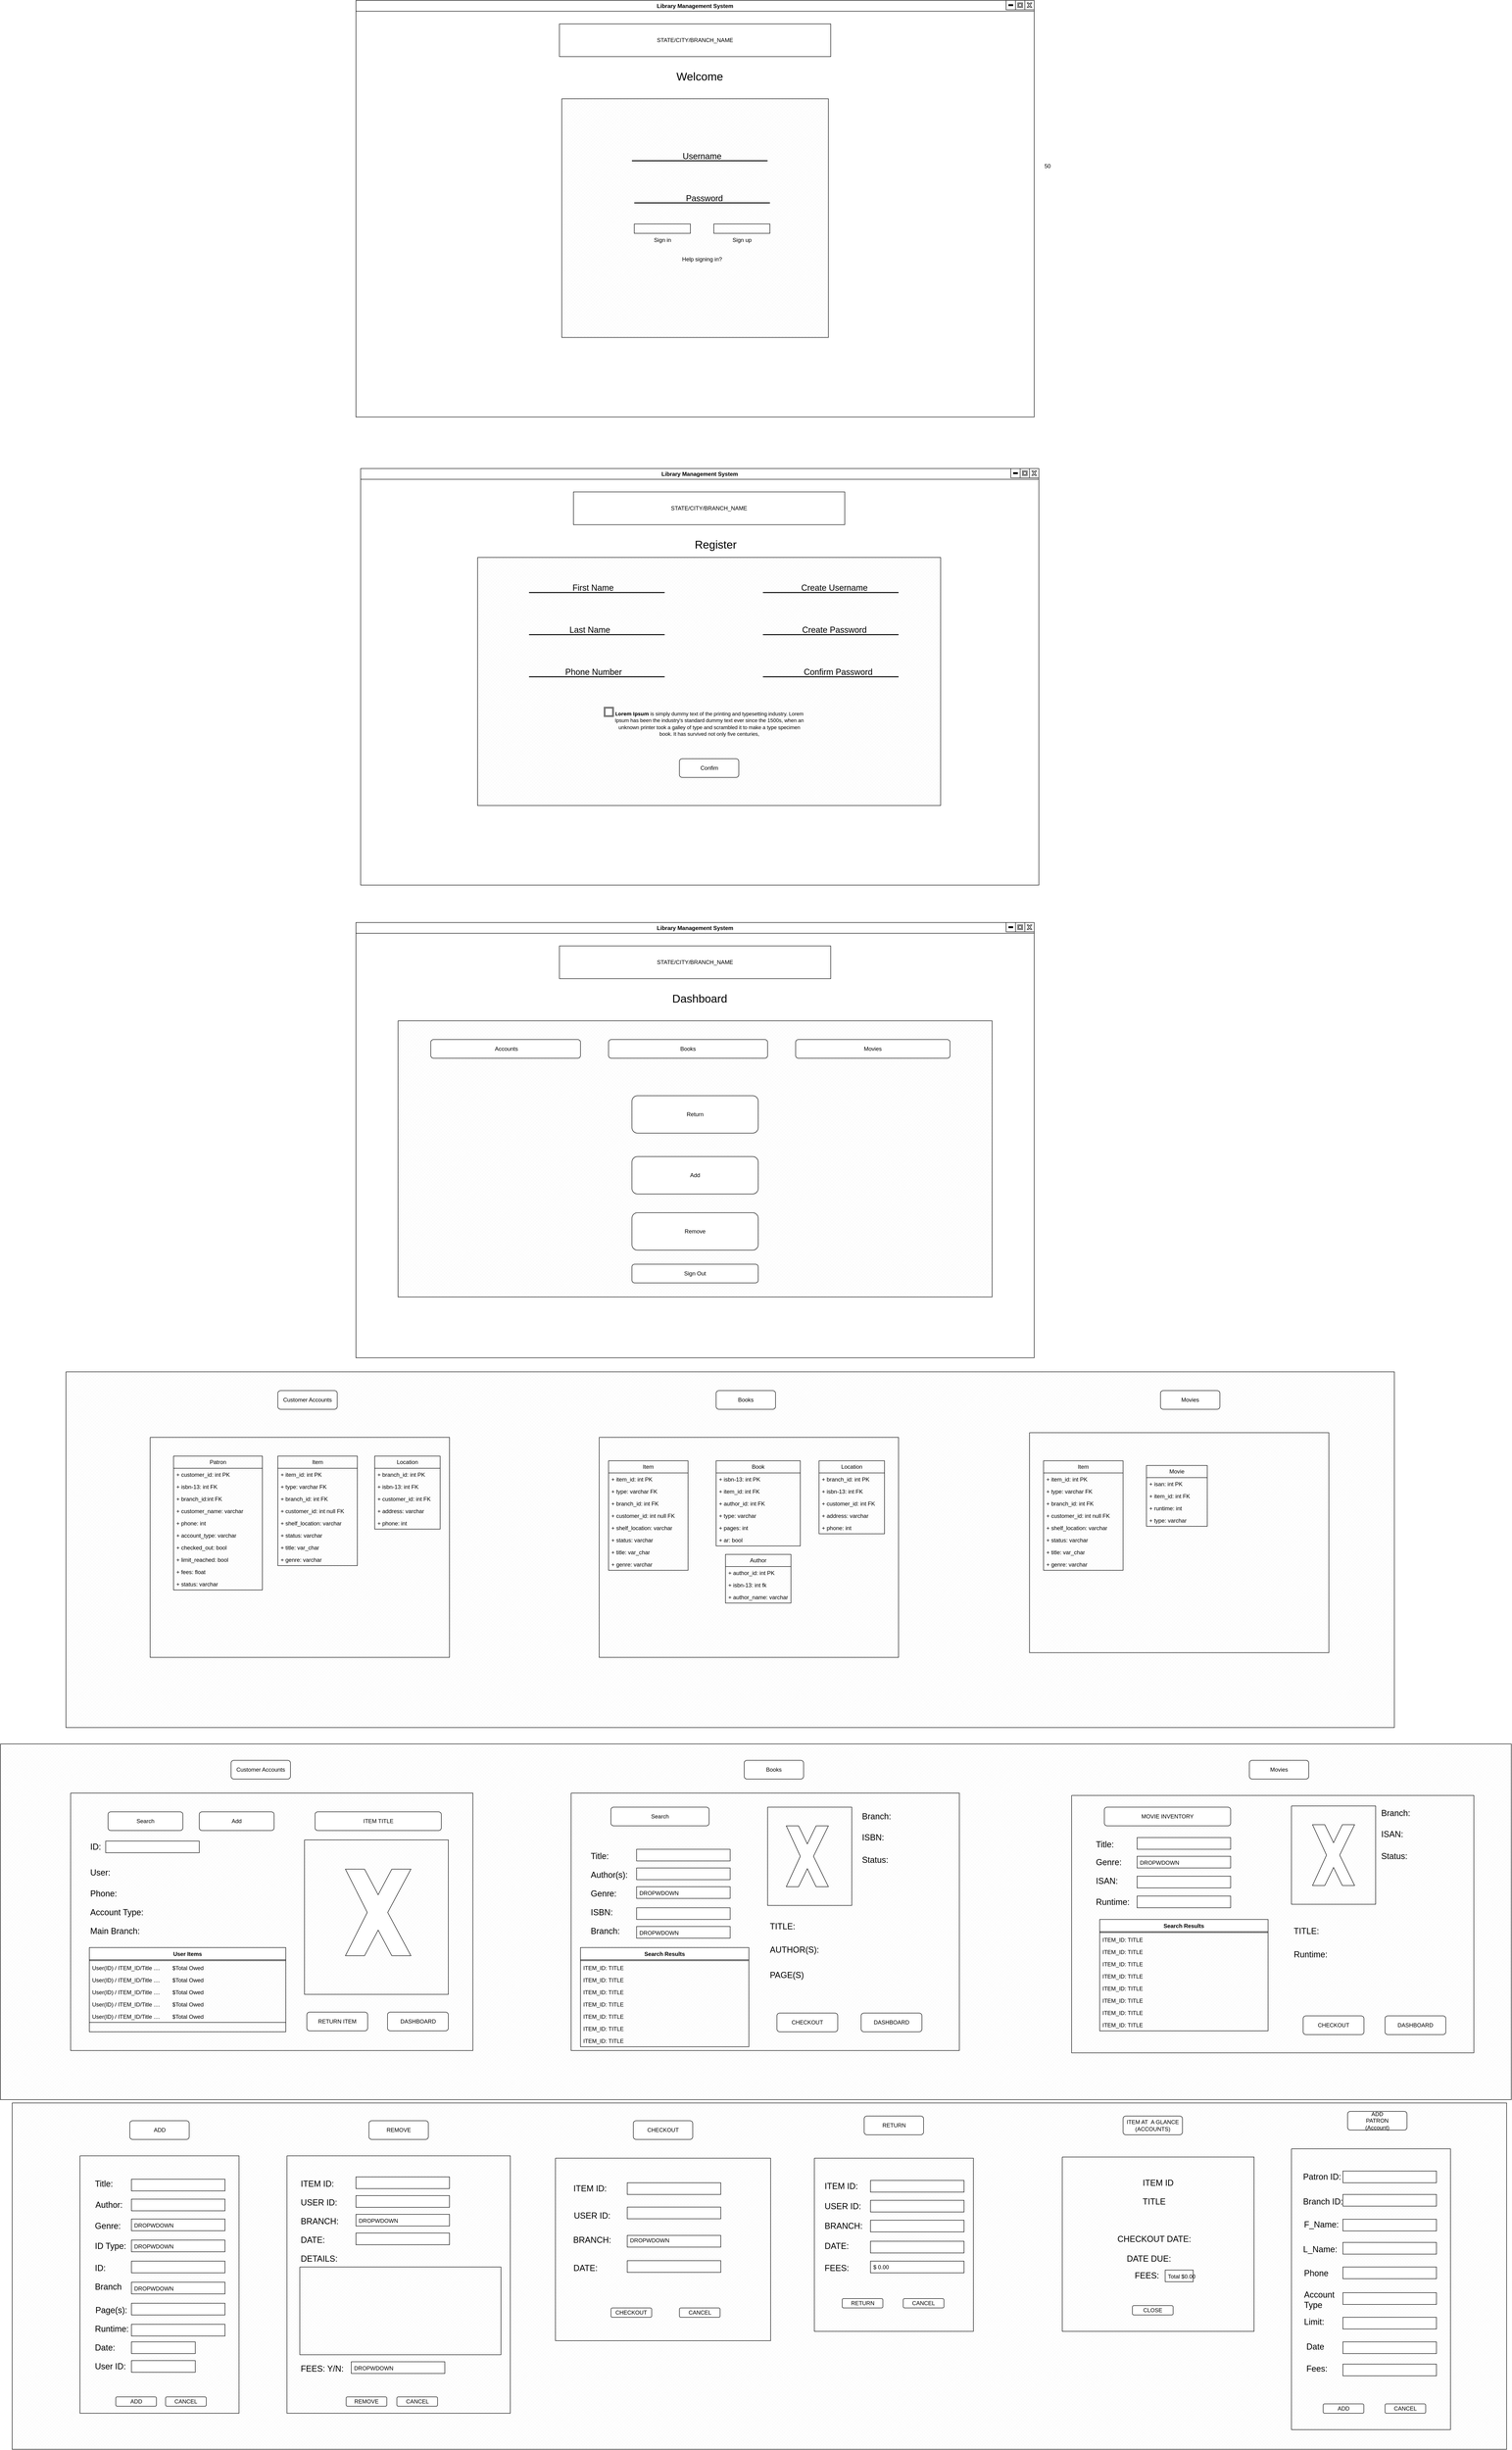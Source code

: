 <mxfile>
    <diagram name="Page-1" id="6vOaWD6bK7h4Z_nTyCYM">
        <mxGraphModel dx="3490" dy="938" grid="1" gridSize="10" guides="1" tooltips="1" connect="1" arrows="1" fold="1" page="1" pageScale="1" pageWidth="850" pageHeight="1100" math="0" shadow="0">
            <root>
                <mxCell id="0"/>
                <mxCell id="1" parent="0"/>
                <mxCell id="aD8FDuvvDzB4CLu5rnBS-1" value="&lt;div style=&quot;&quot;&gt;&lt;span style=&quot;background-color: initial;&quot;&gt;Library Management System&lt;/span&gt;&lt;/div&gt;" style="swimlane;whiteSpace=wrap;html=1;startSize=23;align=center;" parent="1" vertex="1">
                    <mxGeometry x="80" y="240" width="1450" height="890" as="geometry">
                        <mxRectangle x="-30" y="80" width="70" height="30" as="alternateBounds"/>
                    </mxGeometry>
                </mxCell>
                <mxCell id="aD8FDuvvDzB4CLu5rnBS-9" value="" style="verticalLabelPosition=bottom;verticalAlign=top;html=1;shape=mxgraph.basic.patternFillRect;fillStyle=diagGrid;step=5;fillStrokeWidth=0.2;fillStrokeColor=#dddddd;" parent="aD8FDuvvDzB4CLu5rnBS-1" vertex="1">
                    <mxGeometry x="440" y="210" width="570" height="510" as="geometry"/>
                </mxCell>
                <mxCell id="aD8FDuvvDzB4CLu5rnBS-19" value="STATE/CITY/BRANCH_NAME" style="html=1;whiteSpace=wrap;container=1;recursiveResize=0;collapsible=0;" parent="aD8FDuvvDzB4CLu5rnBS-1" vertex="1">
                    <mxGeometry x="435" y="50" width="580" height="70" as="geometry"/>
                </mxCell>
                <mxCell id="aD8FDuvvDzB4CLu5rnBS-16" value="&lt;blockquote style=&quot;margin: 0 0 0 40px; border: none; padding: 0px;&quot;&gt;&lt;blockquote style=&quot;margin: 0 0 0 40px; border: none; padding: 0px;&quot;&gt;&lt;blockquote style=&quot;margin: 0 0 0 40px; border: none; padding: 0px;&quot;&gt;&lt;blockquote style=&quot;margin: 0 0 0 40px; border: none; padding: 0px;&quot;&gt;&lt;blockquote style=&quot;margin: 0 0 0 40px; border: none; padding: 0px;&quot;&gt;&lt;font style=&quot;font-size: 24px;&quot;&gt;Welcome&lt;/font&gt;&lt;/blockquote&gt;&lt;/blockquote&gt;&lt;/blockquote&gt;&lt;/blockquote&gt;&lt;/blockquote&gt;" style="text;html=1;strokeColor=none;fillColor=none;align=center;verticalAlign=middle;whiteSpace=wrap;rounded=0;" parent="aD8FDuvvDzB4CLu5rnBS-19" vertex="1">
                    <mxGeometry x="50" y="97.5" width="300" height="30" as="geometry"/>
                </mxCell>
                <mxCell id="aD8FDuvvDzB4CLu5rnBS-2" value="" style="whiteSpace=wrap;html=1;aspect=fixed;" parent="aD8FDuvvDzB4CLu5rnBS-1" vertex="1">
                    <mxGeometry x="1430" width="20" height="20" as="geometry"/>
                </mxCell>
                <mxCell id="aD8FDuvvDzB4CLu5rnBS-3" value="" style="whiteSpace=wrap;html=1;aspect=fixed;" parent="aD8FDuvvDzB4CLu5rnBS-1" vertex="1">
                    <mxGeometry x="1410" width="20" height="20" as="geometry"/>
                </mxCell>
                <mxCell id="aD8FDuvvDzB4CLu5rnBS-4" value="" style="whiteSpace=wrap;html=1;aspect=fixed;" parent="aD8FDuvvDzB4CLu5rnBS-1" vertex="1">
                    <mxGeometry x="1390" width="20" height="20" as="geometry"/>
                </mxCell>
                <mxCell id="aD8FDuvvDzB4CLu5rnBS-6" value="" style="line;strokeWidth=4;html=1;perimeter=backbonePerimeter;points=[];outlineConnect=0;" parent="aD8FDuvvDzB4CLu5rnBS-1" vertex="1">
                    <mxGeometry x="1395" y="5" width="10" height="10" as="geometry"/>
                </mxCell>
                <mxCell id="aD8FDuvvDzB4CLu5rnBS-7" value="" style="shape=ext;double=1;whiteSpace=wrap;html=1;aspect=fixed;" parent="aD8FDuvvDzB4CLu5rnBS-1" vertex="1">
                    <mxGeometry x="1415" y="5" width="10" height="10" as="geometry"/>
                </mxCell>
                <mxCell id="aD8FDuvvDzB4CLu5rnBS-8" value="" style="verticalLabelPosition=bottom;verticalAlign=top;html=1;shape=mxgraph.basic.x" parent="aD8FDuvvDzB4CLu5rnBS-1" vertex="1">
                    <mxGeometry x="1435" y="5" width="10" height="10" as="geometry"/>
                </mxCell>
                <mxCell id="aD8FDuvvDzB4CLu5rnBS-10" value="Sign in" style="verticalLabelPosition=bottom;verticalAlign=top;html=1;shape=mxgraph.basic.patternFillRect;fillStyle=diagRev;step=5;fillStrokeWidth=0.2;fillStrokeColor=#dddddd;" parent="aD8FDuvvDzB4CLu5rnBS-1" vertex="1">
                    <mxGeometry x="595" y="477.5" width="120" height="20" as="geometry"/>
                </mxCell>
                <mxCell id="aD8FDuvvDzB4CLu5rnBS-13" value="" style="line;strokeWidth=2;html=1;" parent="aD8FDuvvDzB4CLu5rnBS-1" vertex="1">
                    <mxGeometry x="595" y="427.5" width="290" height="10" as="geometry"/>
                </mxCell>
                <mxCell id="aD8FDuvvDzB4CLu5rnBS-14" value="" style="line;strokeWidth=2;html=1;" parent="aD8FDuvvDzB4CLu5rnBS-1" vertex="1">
                    <mxGeometry x="590" y="337.5" width="290" height="10" as="geometry"/>
                </mxCell>
                <mxCell id="aD8FDuvvDzB4CLu5rnBS-15" value="Sign up" style="verticalLabelPosition=bottom;verticalAlign=top;html=1;shape=mxgraph.basic.patternFillRect;fillStyle=diagRev;step=5;fillStrokeWidth=0.2;fillStrokeColor=#dddddd;" parent="aD8FDuvvDzB4CLu5rnBS-1" vertex="1">
                    <mxGeometry x="765" y="477.5" width="120" height="20" as="geometry"/>
                </mxCell>
                <mxCell id="aD8FDuvvDzB4CLu5rnBS-17" value="Help signing in?" style="text;html=1;strokeColor=none;fillColor=none;align=center;verticalAlign=middle;whiteSpace=wrap;rounded=0;" parent="aD8FDuvvDzB4CLu5rnBS-1" vertex="1">
                    <mxGeometry x="685" y="537.5" width="110" height="30" as="geometry"/>
                </mxCell>
                <mxCell id="aD8FDuvvDzB4CLu5rnBS-35" value="&lt;font style=&quot;font-size: 18px;&quot;&gt;Username&lt;/font&gt;" style="text;html=1;strokeColor=none;fillColor=none;align=center;verticalAlign=middle;whiteSpace=wrap;rounded=0;" parent="aD8FDuvvDzB4CLu5rnBS-1" vertex="1">
                    <mxGeometry x="710" y="317.5" width="60" height="30" as="geometry"/>
                </mxCell>
                <mxCell id="aD8FDuvvDzB4CLu5rnBS-36" value="&lt;font style=&quot;font-size: 18px;&quot;&gt;Password&lt;/font&gt;" style="text;html=1;strokeColor=none;fillColor=none;align=center;verticalAlign=middle;whiteSpace=wrap;rounded=0;" parent="aD8FDuvvDzB4CLu5rnBS-1" vertex="1">
                    <mxGeometry x="715" y="407.5" width="60" height="30" as="geometry"/>
                </mxCell>
                <mxCell id="1fVAfzUauDLI3_tmRGAv-1" value="50" style="text;whiteSpace=wrap;html=1;" parent="1" vertex="1">
                    <mxGeometry x="1550" y="580" width="50" height="40" as="geometry"/>
                </mxCell>
                <mxCell id="89Usu2wHVZIIO48hdldK-11" value="&lt;div style=&quot;&quot;&gt;&lt;span style=&quot;background-color: initial;&quot;&gt;Library Management System&lt;/span&gt;&lt;/div&gt;" style="swimlane;whiteSpace=wrap;html=1;startSize=23;align=center;" parent="1" vertex="1">
                    <mxGeometry x="90" y="1240" width="1450" height="890" as="geometry">
                        <mxRectangle x="-30" y="80" width="70" height="30" as="alternateBounds"/>
                    </mxGeometry>
                </mxCell>
                <mxCell id="89Usu2wHVZIIO48hdldK-12" value="" style="verticalLabelPosition=bottom;verticalAlign=top;html=1;shape=mxgraph.basic.patternFillRect;fillStyle=diagGrid;step=5;fillStrokeWidth=0.2;fillStrokeColor=#dddddd;" parent="89Usu2wHVZIIO48hdldK-11" vertex="1">
                    <mxGeometry x="250" y="190" width="990" height="530" as="geometry"/>
                </mxCell>
                <mxCell id="89Usu2wHVZIIO48hdldK-13" value="STATE/CITY/BRANCH_NAME" style="html=1;whiteSpace=wrap;container=1;recursiveResize=0;collapsible=0;" parent="89Usu2wHVZIIO48hdldK-11" vertex="1">
                    <mxGeometry x="455.01" y="50" width="580" height="70" as="geometry"/>
                </mxCell>
                <mxCell id="89Usu2wHVZIIO48hdldK-15" value="" style="whiteSpace=wrap;html=1;aspect=fixed;" parent="89Usu2wHVZIIO48hdldK-11" vertex="1">
                    <mxGeometry x="1430" width="20" height="20" as="geometry"/>
                </mxCell>
                <mxCell id="89Usu2wHVZIIO48hdldK-16" value="" style="whiteSpace=wrap;html=1;aspect=fixed;" parent="89Usu2wHVZIIO48hdldK-11" vertex="1">
                    <mxGeometry x="1410" width="20" height="20" as="geometry"/>
                </mxCell>
                <mxCell id="89Usu2wHVZIIO48hdldK-17" value="" style="whiteSpace=wrap;html=1;aspect=fixed;" parent="89Usu2wHVZIIO48hdldK-11" vertex="1">
                    <mxGeometry x="1390" width="20" height="20" as="geometry"/>
                </mxCell>
                <mxCell id="89Usu2wHVZIIO48hdldK-18" value="" style="line;strokeWidth=4;html=1;perimeter=backbonePerimeter;points=[];outlineConnect=0;" parent="89Usu2wHVZIIO48hdldK-11" vertex="1">
                    <mxGeometry x="1395" y="5" width="10" height="10" as="geometry"/>
                </mxCell>
                <mxCell id="89Usu2wHVZIIO48hdldK-19" value="" style="shape=ext;double=1;whiteSpace=wrap;html=1;aspect=fixed;" parent="89Usu2wHVZIIO48hdldK-11" vertex="1">
                    <mxGeometry x="1415" y="5" width="10" height="10" as="geometry"/>
                </mxCell>
                <mxCell id="89Usu2wHVZIIO48hdldK-20" value="" style="verticalLabelPosition=bottom;verticalAlign=top;html=1;shape=mxgraph.basic.x" parent="89Usu2wHVZIIO48hdldK-11" vertex="1">
                    <mxGeometry x="1435" y="5" width="10" height="10" as="geometry"/>
                </mxCell>
                <mxCell id="89Usu2wHVZIIO48hdldK-32" value="" style="line;strokeWidth=2;html=1;" parent="89Usu2wHVZIIO48hdldK-11" vertex="1">
                    <mxGeometry x="860" y="350" width="290" height="10" as="geometry"/>
                </mxCell>
                <mxCell id="89Usu2wHVZIIO48hdldK-33" value="" style="line;strokeWidth=2;html=1;" parent="89Usu2wHVZIIO48hdldK-11" vertex="1">
                    <mxGeometry x="860" y="260" width="290" height="10" as="geometry"/>
                </mxCell>
                <mxCell id="89Usu2wHVZIIO48hdldK-34" value="&lt;span style=&quot;font-size: 18px;&quot;&gt;Create Username&lt;/span&gt;" style="text;html=1;strokeColor=none;fillColor=none;align=center;verticalAlign=middle;whiteSpace=wrap;rounded=0;" parent="89Usu2wHVZIIO48hdldK-11" vertex="1">
                    <mxGeometry x="923.75" y="240" width="177.5" height="30" as="geometry"/>
                </mxCell>
                <mxCell id="89Usu2wHVZIIO48hdldK-35" value="&lt;font style=&quot;font-size: 18px;&quot;&gt;Create&amp;nbsp;Password&lt;br&gt;&lt;/font&gt;" style="text;html=1;strokeColor=none;fillColor=none;align=center;verticalAlign=middle;whiteSpace=wrap;rounded=0;" parent="89Usu2wHVZIIO48hdldK-11" vertex="1">
                    <mxGeometry x="932.5" y="330" width="160" height="30" as="geometry"/>
                </mxCell>
                <mxCell id="89Usu2wHVZIIO48hdldK-36" value="" style="line;strokeWidth=2;html=1;" parent="89Usu2wHVZIIO48hdldK-11" vertex="1">
                    <mxGeometry x="860" y="440" width="290" height="10" as="geometry"/>
                </mxCell>
                <mxCell id="89Usu2wHVZIIO48hdldK-38" value="&lt;font style=&quot;font-size: 18px;&quot;&gt;Confirm Password&lt;br&gt;&lt;/font&gt;" style="text;html=1;strokeColor=none;fillColor=none;align=center;verticalAlign=middle;whiteSpace=wrap;rounded=0;" parent="89Usu2wHVZIIO48hdldK-11" vertex="1">
                    <mxGeometry x="941.25" y="420" width="160" height="30" as="geometry"/>
                </mxCell>
                <mxCell id="89Usu2wHVZIIO48hdldK-39" value="" style="shape=ext;double=1;whiteSpace=wrap;html=1;aspect=fixed;" parent="89Usu2wHVZIIO48hdldK-11" vertex="1">
                    <mxGeometry x="520.63" y="510" width="20" height="20" as="geometry"/>
                </mxCell>
                <mxCell id="89Usu2wHVZIIO48hdldK-40" value="&lt;font style=&quot;&quot;&gt;&lt;font style=&quot;font-size: 11px;&quot;&gt;&lt;strong style=&quot;margin: 0px; padding: 0px; font-family: &amp;quot;Open Sans&amp;quot;, Arial, sans-serif; text-align: justify; background-color: rgb(255, 255, 255);&quot;&gt;Lorem Ipsum&lt;/strong&gt;&amp;nbsp;is simply dummy text of the printing and typesetting industry. Lorem Ipsum has been the industry's standard dummy text ever since the 1500s, when an unknown printer took a galley of type and scrambled it to make a type specimen book. It has survived not only five centuries,&lt;/font&gt;&lt;br&gt;&lt;/font&gt;" style="text;html=1;strokeColor=none;fillColor=none;align=center;verticalAlign=middle;whiteSpace=wrap;rounded=0;" parent="89Usu2wHVZIIO48hdldK-11" vertex="1">
                    <mxGeometry x="540.63" y="530" width="408.75" height="30" as="geometry"/>
                </mxCell>
                <mxCell id="89Usu2wHVZIIO48hdldK-41" value="Confim" style="rounded=1;whiteSpace=wrap;html=1;" parent="89Usu2wHVZIIO48hdldK-11" vertex="1">
                    <mxGeometry x="681.5" y="620" width="127" height="40" as="geometry"/>
                </mxCell>
                <mxCell id="89Usu2wHVZIIO48hdldK-42" value="" style="line;strokeWidth=2;html=1;" parent="89Usu2wHVZIIO48hdldK-11" vertex="1">
                    <mxGeometry x="360" y="350" width="290" height="10" as="geometry"/>
                </mxCell>
                <mxCell id="89Usu2wHVZIIO48hdldK-43" value="" style="line;strokeWidth=2;html=1;" parent="89Usu2wHVZIIO48hdldK-11" vertex="1">
                    <mxGeometry x="360" y="260" width="290" height="10" as="geometry"/>
                </mxCell>
                <mxCell id="89Usu2wHVZIIO48hdldK-44" value="&lt;span style=&quot;font-size: 18px;&quot;&gt;First Name&lt;/span&gt;" style="text;html=1;strokeColor=none;fillColor=none;align=center;verticalAlign=middle;whiteSpace=wrap;rounded=0;" parent="89Usu2wHVZIIO48hdldK-11" vertex="1">
                    <mxGeometry x="408.12" y="240" width="177.5" height="30" as="geometry"/>
                </mxCell>
                <mxCell id="89Usu2wHVZIIO48hdldK-45" value="&lt;font style=&quot;font-size: 18px;&quot;&gt;Last Name&lt;br&gt;&lt;/font&gt;" style="text;html=1;strokeColor=none;fillColor=none;align=center;verticalAlign=middle;whiteSpace=wrap;rounded=0;" parent="89Usu2wHVZIIO48hdldK-11" vertex="1">
                    <mxGeometry x="410" y="330" width="160" height="30" as="geometry"/>
                </mxCell>
                <mxCell id="89Usu2wHVZIIO48hdldK-46" value="" style="line;strokeWidth=2;html=1;" parent="89Usu2wHVZIIO48hdldK-11" vertex="1">
                    <mxGeometry x="360" y="440" width="290" height="10" as="geometry"/>
                </mxCell>
                <mxCell id="89Usu2wHVZIIO48hdldK-47" value="&lt;font style=&quot;font-size: 18px;&quot;&gt;Phone Number&lt;br&gt;&lt;/font&gt;" style="text;html=1;strokeColor=none;fillColor=none;align=center;verticalAlign=middle;whiteSpace=wrap;rounded=0;" parent="89Usu2wHVZIIO48hdldK-11" vertex="1">
                    <mxGeometry x="417.5" y="420" width="160" height="30" as="geometry"/>
                </mxCell>
                <mxCell id="89Usu2wHVZIIO48hdldK-14" value="&lt;blockquote style=&quot;margin: 0 0 0 40px; border: none; padding: 0px;&quot;&gt;&lt;blockquote style=&quot;margin: 0 0 0 40px; border: none; padding: 0px;&quot;&gt;&lt;blockquote style=&quot;margin: 0 0 0 40px; border: none; padding: 0px;&quot;&gt;&lt;blockquote style=&quot;margin: 0 0 0 40px; border: none; padding: 0px;&quot;&gt;&lt;blockquote style=&quot;margin: 0 0 0 40px; border: none; padding: 0px;&quot;&gt;&lt;font style=&quot;font-size: 24px;&quot;&gt;Register&lt;/font&gt;&lt;/blockquote&gt;&lt;/blockquote&gt;&lt;/blockquote&gt;&lt;/blockquote&gt;&lt;/blockquote&gt;" style="text;html=1;strokeColor=none;fillColor=none;align=center;verticalAlign=middle;whiteSpace=wrap;rounded=0;" parent="89Usu2wHVZIIO48hdldK-11" vertex="1">
                    <mxGeometry x="508.5" y="147.5" width="300" height="30" as="geometry"/>
                </mxCell>
                <mxCell id="89Usu2wHVZIIO48hdldK-67" value="&lt;div style=&quot;&quot;&gt;&lt;span style=&quot;background-color: initial;&quot;&gt;Library Management System&lt;/span&gt;&lt;/div&gt;" style="swimlane;whiteSpace=wrap;html=1;startSize=23;align=center;" parent="1" vertex="1">
                    <mxGeometry x="80" y="2210" width="1450" height="930" as="geometry">
                        <mxRectangle x="-30" y="80" width="70" height="30" as="alternateBounds"/>
                    </mxGeometry>
                </mxCell>
                <mxCell id="89Usu2wHVZIIO48hdldK-68" value="" style="verticalLabelPosition=bottom;verticalAlign=top;html=1;shape=mxgraph.basic.patternFillRect;fillStyle=diagGrid;step=5;fillStrokeWidth=0.2;fillStrokeColor=#dddddd;" parent="89Usu2wHVZIIO48hdldK-67" vertex="1">
                    <mxGeometry x="90" y="210" width="1270" height="590" as="geometry"/>
                </mxCell>
                <mxCell id="89Usu2wHVZIIO48hdldK-69" value="STATE/CITY/BRANCH_NAME" style="html=1;whiteSpace=wrap;container=1;recursiveResize=0;collapsible=0;" parent="89Usu2wHVZIIO48hdldK-67" vertex="1">
                    <mxGeometry x="435" y="50" width="580" height="70" as="geometry"/>
                </mxCell>
                <mxCell id="89Usu2wHVZIIO48hdldK-70" value="&lt;blockquote style=&quot;margin: 0 0 0 40px; border: none; padding: 0px;&quot;&gt;&lt;blockquote style=&quot;margin: 0 0 0 40px; border: none; padding: 0px;&quot;&gt;&lt;blockquote style=&quot;margin: 0 0 0 40px; border: none; padding: 0px;&quot;&gt;&lt;blockquote style=&quot;margin: 0 0 0 40px; border: none; padding: 0px;&quot;&gt;&lt;blockquote style=&quot;margin: 0 0 0 40px; border: none; padding: 0px;&quot;&gt;&lt;font style=&quot;font-size: 24px;&quot;&gt;Dashboard&lt;/font&gt;&lt;/blockquote&gt;&lt;/blockquote&gt;&lt;/blockquote&gt;&lt;/blockquote&gt;&lt;/blockquote&gt;" style="text;html=1;strokeColor=none;fillColor=none;align=center;verticalAlign=middle;whiteSpace=wrap;rounded=0;" parent="89Usu2wHVZIIO48hdldK-69" vertex="1">
                    <mxGeometry x="50" y="97.5" width="300" height="30" as="geometry"/>
                </mxCell>
                <mxCell id="89Usu2wHVZIIO48hdldK-71" value="" style="whiteSpace=wrap;html=1;aspect=fixed;" parent="89Usu2wHVZIIO48hdldK-67" vertex="1">
                    <mxGeometry x="1430" width="20" height="20" as="geometry"/>
                </mxCell>
                <mxCell id="89Usu2wHVZIIO48hdldK-72" value="" style="whiteSpace=wrap;html=1;aspect=fixed;" parent="89Usu2wHVZIIO48hdldK-67" vertex="1">
                    <mxGeometry x="1410" width="20" height="20" as="geometry"/>
                </mxCell>
                <mxCell id="89Usu2wHVZIIO48hdldK-73" value="" style="whiteSpace=wrap;html=1;aspect=fixed;" parent="89Usu2wHVZIIO48hdldK-67" vertex="1">
                    <mxGeometry x="1390" width="20" height="20" as="geometry"/>
                </mxCell>
                <mxCell id="89Usu2wHVZIIO48hdldK-74" value="" style="line;strokeWidth=4;html=1;perimeter=backbonePerimeter;points=[];outlineConnect=0;" parent="89Usu2wHVZIIO48hdldK-67" vertex="1">
                    <mxGeometry x="1395" y="5" width="10" height="10" as="geometry"/>
                </mxCell>
                <mxCell id="89Usu2wHVZIIO48hdldK-75" value="" style="shape=ext;double=1;whiteSpace=wrap;html=1;aspect=fixed;" parent="89Usu2wHVZIIO48hdldK-67" vertex="1">
                    <mxGeometry x="1415" y="5" width="10" height="10" as="geometry"/>
                </mxCell>
                <mxCell id="89Usu2wHVZIIO48hdldK-76" value="" style="verticalLabelPosition=bottom;verticalAlign=top;html=1;shape=mxgraph.basic.x" parent="89Usu2wHVZIIO48hdldK-67" vertex="1">
                    <mxGeometry x="1435" y="5" width="10" height="10" as="geometry"/>
                </mxCell>
                <mxCell id="89Usu2wHVZIIO48hdldK-85" value="&amp;nbsp;Accounts" style="rounded=1;whiteSpace=wrap;html=1;" parent="89Usu2wHVZIIO48hdldK-67" vertex="1">
                    <mxGeometry x="160" y="250" width="320" height="40" as="geometry"/>
                </mxCell>
                <mxCell id="89Usu2wHVZIIO48hdldK-94" value="Books" style="rounded=1;whiteSpace=wrap;html=1;" parent="89Usu2wHVZIIO48hdldK-67" vertex="1">
                    <mxGeometry x="540" y="250" width="340" height="40" as="geometry"/>
                </mxCell>
                <mxCell id="89Usu2wHVZIIO48hdldK-95" value="Movies" style="rounded=1;whiteSpace=wrap;html=1;" parent="89Usu2wHVZIIO48hdldK-67" vertex="1">
                    <mxGeometry x="940" y="250" width="330" height="40" as="geometry"/>
                </mxCell>
                <mxCell id="89Usu2wHVZIIO48hdldK-108" value="Add" style="rounded=1;whiteSpace=wrap;html=1;" parent="89Usu2wHVZIIO48hdldK-67" vertex="1">
                    <mxGeometry x="590" y="500" width="270" height="80" as="geometry"/>
                </mxCell>
                <mxCell id="89Usu2wHVZIIO48hdldK-192" value="Return" style="rounded=1;whiteSpace=wrap;html=1;" parent="89Usu2wHVZIIO48hdldK-67" vertex="1">
                    <mxGeometry x="590" y="370" width="270" height="80" as="geometry"/>
                </mxCell>
                <mxCell id="89Usu2wHVZIIO48hdldK-214" value="Sign Out" style="rounded=1;whiteSpace=wrap;html=1;" parent="89Usu2wHVZIIO48hdldK-67" vertex="1">
                    <mxGeometry x="590" y="730" width="270" height="40" as="geometry"/>
                </mxCell>
                <mxCell id="9" value="Remove" style="rounded=1;whiteSpace=wrap;html=1;" parent="89Usu2wHVZIIO48hdldK-67" vertex="1">
                    <mxGeometry x="590" y="620" width="270" height="80" as="geometry"/>
                </mxCell>
                <mxCell id="89Usu2wHVZIIO48hdldK-97" value="" style="verticalLabelPosition=bottom;verticalAlign=top;html=1;shape=mxgraph.basic.patternFillRect;fillStyle=diagGrid;step=5;fillStrokeWidth=0.2;fillStrokeColor=#dddddd;" parent="1" vertex="1">
                    <mxGeometry x="-540" y="3170" width="2840" height="760" as="geometry"/>
                </mxCell>
                <mxCell id="89Usu2wHVZIIO48hdldK-100" value="" style="verticalLabelPosition=bottom;verticalAlign=top;html=1;shape=mxgraph.basic.patternFillRect;fillStyle=diagGrid;step=5;fillStrokeWidth=0.2;fillStrokeColor=#dddddd;" parent="1" vertex="1">
                    <mxGeometry x="-360" y="3310" width="640" height="470" as="geometry"/>
                </mxCell>
                <mxCell id="89Usu2wHVZIIO48hdldK-101" value="" style="verticalLabelPosition=bottom;verticalAlign=top;html=1;shape=mxgraph.basic.patternFillRect;fillStyle=diagGrid;step=5;fillStrokeWidth=0.2;fillStrokeColor=#dddddd;" parent="1" vertex="1">
                    <mxGeometry x="600" y="3310" width="640" height="470" as="geometry"/>
                </mxCell>
                <mxCell id="89Usu2wHVZIIO48hdldK-102" value="" style="verticalLabelPosition=bottom;verticalAlign=top;html=1;shape=mxgraph.basic.patternFillRect;fillStyle=diagGrid;step=5;fillStrokeWidth=0.2;fillStrokeColor=#dddddd;" parent="1" vertex="1">
                    <mxGeometry x="1520" y="3300" width="640" height="470" as="geometry"/>
                </mxCell>
                <mxCell id="89Usu2wHVZIIO48hdldK-112" value="Customer Accounts" style="rounded=1;whiteSpace=wrap;html=1;" parent="1" vertex="1">
                    <mxGeometry x="-87" y="3210" width="127" height="40" as="geometry"/>
                </mxCell>
                <mxCell id="89Usu2wHVZIIO48hdldK-113" value="Books" style="rounded=1;whiteSpace=wrap;html=1;" parent="1" vertex="1">
                    <mxGeometry x="850" y="3210" width="127" height="40" as="geometry"/>
                </mxCell>
                <mxCell id="89Usu2wHVZIIO48hdldK-114" value="Movies" style="rounded=1;whiteSpace=wrap;html=1;" parent="1" vertex="1">
                    <mxGeometry x="1800" y="3210" width="127" height="40" as="geometry"/>
                </mxCell>
                <mxCell id="89Usu2wHVZIIO48hdldK-126" value="Patron" style="swimlane;fontStyle=0;childLayout=stackLayout;horizontal=1;startSize=26;fillColor=none;horizontalStack=0;resizeParent=1;resizeParentMax=0;resizeLast=0;collapsible=1;marginBottom=0;whiteSpace=wrap;html=1;" parent="1" vertex="1">
                    <mxGeometry x="-310" y="3350" width="190" height="286" as="geometry"/>
                </mxCell>
                <mxCell id="89Usu2wHVZIIO48hdldK-127" value="+ customer_id: int PK" style="text;strokeColor=none;fillColor=none;align=left;verticalAlign=top;spacingLeft=4;spacingRight=4;overflow=hidden;rotatable=0;points=[[0,0.5],[1,0.5]];portConstraint=eastwest;whiteSpace=wrap;html=1;" parent="89Usu2wHVZIIO48hdldK-126" vertex="1">
                    <mxGeometry y="26" width="190" height="26" as="geometry"/>
                </mxCell>
                <mxCell id="89Usu2wHVZIIO48hdldK-128" value="+ isbn-13: int FK" style="text;strokeColor=none;fillColor=none;align=left;verticalAlign=top;spacingLeft=4;spacingRight=4;overflow=hidden;rotatable=0;points=[[0,0.5],[1,0.5]];portConstraint=eastwest;whiteSpace=wrap;html=1;" parent="89Usu2wHVZIIO48hdldK-126" vertex="1">
                    <mxGeometry y="52" width="190" height="26" as="geometry"/>
                </mxCell>
                <mxCell id="89Usu2wHVZIIO48hdldK-129" value="+ branch_id:int FK" style="text;strokeColor=none;fillColor=none;align=left;verticalAlign=top;spacingLeft=4;spacingRight=4;overflow=hidden;rotatable=0;points=[[0,0.5],[1,0.5]];portConstraint=eastwest;whiteSpace=wrap;html=1;" parent="89Usu2wHVZIIO48hdldK-126" vertex="1">
                    <mxGeometry y="78" width="190" height="26" as="geometry"/>
                </mxCell>
                <mxCell id="89Usu2wHVZIIO48hdldK-130" value="+ customer_name: varchar" style="text;strokeColor=none;fillColor=none;align=left;verticalAlign=top;spacingLeft=4;spacingRight=4;overflow=hidden;rotatable=0;points=[[0,0.5],[1,0.5]];portConstraint=eastwest;whiteSpace=wrap;html=1;" parent="89Usu2wHVZIIO48hdldK-126" vertex="1">
                    <mxGeometry y="104" width="190" height="26" as="geometry"/>
                </mxCell>
                <mxCell id="89Usu2wHVZIIO48hdldK-131" value="+ phone: int" style="text;strokeColor=none;fillColor=none;align=left;verticalAlign=top;spacingLeft=4;spacingRight=4;overflow=hidden;rotatable=0;points=[[0,0.5],[1,0.5]];portConstraint=eastwest;whiteSpace=wrap;html=1;" parent="89Usu2wHVZIIO48hdldK-126" vertex="1">
                    <mxGeometry y="130" width="190" height="26" as="geometry"/>
                </mxCell>
                <mxCell id="89Usu2wHVZIIO48hdldK-132" value="+ account_type: varchar" style="text;strokeColor=none;fillColor=none;align=left;verticalAlign=top;spacingLeft=4;spacingRight=4;overflow=hidden;rotatable=0;points=[[0,0.5],[1,0.5]];portConstraint=eastwest;whiteSpace=wrap;html=1;" parent="89Usu2wHVZIIO48hdldK-126" vertex="1">
                    <mxGeometry y="156" width="190" height="26" as="geometry"/>
                </mxCell>
                <mxCell id="89Usu2wHVZIIO48hdldK-133" value="+ checked_out: bool" style="text;strokeColor=none;fillColor=none;align=left;verticalAlign=top;spacingLeft=4;spacingRight=4;overflow=hidden;rotatable=0;points=[[0,0.5],[1,0.5]];portConstraint=eastwest;whiteSpace=wrap;html=1;" parent="89Usu2wHVZIIO48hdldK-126" vertex="1">
                    <mxGeometry y="182" width="190" height="26" as="geometry"/>
                </mxCell>
                <mxCell id="89Usu2wHVZIIO48hdldK-134" value="+ limit_reached: bool" style="text;strokeColor=none;fillColor=none;align=left;verticalAlign=top;spacingLeft=4;spacingRight=4;overflow=hidden;rotatable=0;points=[[0,0.5],[1,0.5]];portConstraint=eastwest;whiteSpace=wrap;html=1;" parent="89Usu2wHVZIIO48hdldK-126" vertex="1">
                    <mxGeometry y="208" width="190" height="26" as="geometry"/>
                </mxCell>
                <mxCell id="89Usu2wHVZIIO48hdldK-135" value="+ fees: float" style="text;strokeColor=none;fillColor=none;align=left;verticalAlign=top;spacingLeft=4;spacingRight=4;overflow=hidden;rotatable=0;points=[[0,0.5],[1,0.5]];portConstraint=eastwest;whiteSpace=wrap;html=1;" parent="89Usu2wHVZIIO48hdldK-126" vertex="1">
                    <mxGeometry y="234" width="190" height="26" as="geometry"/>
                </mxCell>
                <mxCell id="89Usu2wHVZIIO48hdldK-136" value="&lt;div&gt;+ status: varchar&lt;/div&gt;" style="text;strokeColor=none;fillColor=none;align=left;verticalAlign=top;spacingLeft=4;spacingRight=4;overflow=hidden;rotatable=0;points=[[0,0.5],[1,0.5]];portConstraint=eastwest;whiteSpace=wrap;html=1;" parent="89Usu2wHVZIIO48hdldK-126" vertex="1">
                    <mxGeometry y="260" width="190" height="26" as="geometry"/>
                </mxCell>
                <mxCell id="89Usu2wHVZIIO48hdldK-137" value="Item" style="swimlane;fontStyle=0;childLayout=stackLayout;horizontal=1;startSize=26;fillColor=none;horizontalStack=0;resizeParent=1;resizeParentMax=0;resizeLast=0;collapsible=1;marginBottom=0;whiteSpace=wrap;html=1;" parent="1" vertex="1">
                    <mxGeometry x="620" y="3360" width="170" height="234" as="geometry"/>
                </mxCell>
                <mxCell id="89Usu2wHVZIIO48hdldK-138" value="+ item_id: int PK" style="text;strokeColor=none;fillColor=none;align=left;verticalAlign=top;spacingLeft=4;spacingRight=4;overflow=hidden;rotatable=0;points=[[0,0.5],[1,0.5]];portConstraint=eastwest;whiteSpace=wrap;html=1;" parent="89Usu2wHVZIIO48hdldK-137" vertex="1">
                    <mxGeometry y="26" width="170" height="26" as="geometry"/>
                </mxCell>
                <mxCell id="89Usu2wHVZIIO48hdldK-139" value="+ type: varchar FK" style="text;strokeColor=none;fillColor=none;align=left;verticalAlign=top;spacingLeft=4;spacingRight=4;overflow=hidden;rotatable=0;points=[[0,0.5],[1,0.5]];portConstraint=eastwest;whiteSpace=wrap;html=1;" parent="89Usu2wHVZIIO48hdldK-137" vertex="1">
                    <mxGeometry y="52" width="170" height="26" as="geometry"/>
                </mxCell>
                <mxCell id="89Usu2wHVZIIO48hdldK-140" value="+ branch_id: int FK" style="text;strokeColor=none;fillColor=none;align=left;verticalAlign=top;spacingLeft=4;spacingRight=4;overflow=hidden;rotatable=0;points=[[0,0.5],[1,0.5]];portConstraint=eastwest;whiteSpace=wrap;html=1;" parent="89Usu2wHVZIIO48hdldK-137" vertex="1">
                    <mxGeometry y="78" width="170" height="26" as="geometry"/>
                </mxCell>
                <mxCell id="89Usu2wHVZIIO48hdldK-141" value="+ customer_id: int null FK" style="text;strokeColor=none;fillColor=none;align=left;verticalAlign=top;spacingLeft=4;spacingRight=4;overflow=hidden;rotatable=0;points=[[0,0.5],[1,0.5]];portConstraint=eastwest;whiteSpace=wrap;html=1;" parent="89Usu2wHVZIIO48hdldK-137" vertex="1">
                    <mxGeometry y="104" width="170" height="26" as="geometry"/>
                </mxCell>
                <mxCell id="89Usu2wHVZIIO48hdldK-142" value="+ shelf_location: varchar" style="text;strokeColor=none;fillColor=none;align=left;verticalAlign=top;spacingLeft=4;spacingRight=4;overflow=hidden;rotatable=0;points=[[0,0.5],[1,0.5]];portConstraint=eastwest;whiteSpace=wrap;html=1;" parent="89Usu2wHVZIIO48hdldK-137" vertex="1">
                    <mxGeometry y="130" width="170" height="26" as="geometry"/>
                </mxCell>
                <mxCell id="89Usu2wHVZIIO48hdldK-143" value="+ status: varchar" style="text;strokeColor=none;fillColor=none;align=left;verticalAlign=top;spacingLeft=4;spacingRight=4;overflow=hidden;rotatable=0;points=[[0,0.5],[1,0.5]];portConstraint=eastwest;whiteSpace=wrap;html=1;" parent="89Usu2wHVZIIO48hdldK-137" vertex="1">
                    <mxGeometry y="156" width="170" height="26" as="geometry"/>
                </mxCell>
                <mxCell id="89Usu2wHVZIIO48hdldK-144" value="&lt;div&gt;+ title: var_char&lt;br&gt;&lt;/div&gt;" style="text;strokeColor=none;fillColor=none;align=left;verticalAlign=top;spacingLeft=4;spacingRight=4;overflow=hidden;rotatable=0;points=[[0,0.5],[1,0.5]];portConstraint=eastwest;whiteSpace=wrap;html=1;" parent="89Usu2wHVZIIO48hdldK-137" vertex="1">
                    <mxGeometry y="182" width="170" height="26" as="geometry"/>
                </mxCell>
                <mxCell id="89Usu2wHVZIIO48hdldK-145" value="+ genre: varchar" style="text;strokeColor=none;fillColor=none;align=left;verticalAlign=top;spacingLeft=4;spacingRight=4;overflow=hidden;rotatable=0;points=[[0,0.5],[1,0.5]];portConstraint=eastwest;whiteSpace=wrap;html=1;" parent="89Usu2wHVZIIO48hdldK-137" vertex="1">
                    <mxGeometry y="208" width="170" height="26" as="geometry"/>
                </mxCell>
                <mxCell id="89Usu2wHVZIIO48hdldK-146" value="Item" style="swimlane;fontStyle=0;childLayout=stackLayout;horizontal=1;startSize=26;fillColor=none;horizontalStack=0;resizeParent=1;resizeParentMax=0;resizeLast=0;collapsible=1;marginBottom=0;whiteSpace=wrap;html=1;" parent="1" vertex="1">
                    <mxGeometry x="1550" y="3360" width="170" height="234" as="geometry"/>
                </mxCell>
                <mxCell id="89Usu2wHVZIIO48hdldK-147" value="+ item_id: int PK" style="text;strokeColor=none;fillColor=none;align=left;verticalAlign=top;spacingLeft=4;spacingRight=4;overflow=hidden;rotatable=0;points=[[0,0.5],[1,0.5]];portConstraint=eastwest;whiteSpace=wrap;html=1;" parent="89Usu2wHVZIIO48hdldK-146" vertex="1">
                    <mxGeometry y="26" width="170" height="26" as="geometry"/>
                </mxCell>
                <mxCell id="89Usu2wHVZIIO48hdldK-148" value="+ type: varchar FK" style="text;strokeColor=none;fillColor=none;align=left;verticalAlign=top;spacingLeft=4;spacingRight=4;overflow=hidden;rotatable=0;points=[[0,0.5],[1,0.5]];portConstraint=eastwest;whiteSpace=wrap;html=1;" parent="89Usu2wHVZIIO48hdldK-146" vertex="1">
                    <mxGeometry y="52" width="170" height="26" as="geometry"/>
                </mxCell>
                <mxCell id="89Usu2wHVZIIO48hdldK-149" value="+ branch_id: int FK" style="text;strokeColor=none;fillColor=none;align=left;verticalAlign=top;spacingLeft=4;spacingRight=4;overflow=hidden;rotatable=0;points=[[0,0.5],[1,0.5]];portConstraint=eastwest;whiteSpace=wrap;html=1;" parent="89Usu2wHVZIIO48hdldK-146" vertex="1">
                    <mxGeometry y="78" width="170" height="26" as="geometry"/>
                </mxCell>
                <mxCell id="89Usu2wHVZIIO48hdldK-150" value="+ customer_id: int null FK" style="text;strokeColor=none;fillColor=none;align=left;verticalAlign=top;spacingLeft=4;spacingRight=4;overflow=hidden;rotatable=0;points=[[0,0.5],[1,0.5]];portConstraint=eastwest;whiteSpace=wrap;html=1;" parent="89Usu2wHVZIIO48hdldK-146" vertex="1">
                    <mxGeometry y="104" width="170" height="26" as="geometry"/>
                </mxCell>
                <mxCell id="89Usu2wHVZIIO48hdldK-151" value="+ shelf_location: varchar" style="text;strokeColor=none;fillColor=none;align=left;verticalAlign=top;spacingLeft=4;spacingRight=4;overflow=hidden;rotatable=0;points=[[0,0.5],[1,0.5]];portConstraint=eastwest;whiteSpace=wrap;html=1;" parent="89Usu2wHVZIIO48hdldK-146" vertex="1">
                    <mxGeometry y="130" width="170" height="26" as="geometry"/>
                </mxCell>
                <mxCell id="89Usu2wHVZIIO48hdldK-152" value="+ status: varchar" style="text;strokeColor=none;fillColor=none;align=left;verticalAlign=top;spacingLeft=4;spacingRight=4;overflow=hidden;rotatable=0;points=[[0,0.5],[1,0.5]];portConstraint=eastwest;whiteSpace=wrap;html=1;" parent="89Usu2wHVZIIO48hdldK-146" vertex="1">
                    <mxGeometry y="156" width="170" height="26" as="geometry"/>
                </mxCell>
                <mxCell id="89Usu2wHVZIIO48hdldK-153" value="&lt;div&gt;+ title: var_char&lt;br&gt;&lt;/div&gt;" style="text;strokeColor=none;fillColor=none;align=left;verticalAlign=top;spacingLeft=4;spacingRight=4;overflow=hidden;rotatable=0;points=[[0,0.5],[1,0.5]];portConstraint=eastwest;whiteSpace=wrap;html=1;" parent="89Usu2wHVZIIO48hdldK-146" vertex="1">
                    <mxGeometry y="182" width="170" height="26" as="geometry"/>
                </mxCell>
                <mxCell id="89Usu2wHVZIIO48hdldK-154" value="+ genre: varchar" style="text;strokeColor=none;fillColor=none;align=left;verticalAlign=top;spacingLeft=4;spacingRight=4;overflow=hidden;rotatable=0;points=[[0,0.5],[1,0.5]];portConstraint=eastwest;whiteSpace=wrap;html=1;" parent="89Usu2wHVZIIO48hdldK-146" vertex="1">
                    <mxGeometry y="208" width="170" height="26" as="geometry"/>
                </mxCell>
                <mxCell id="89Usu2wHVZIIO48hdldK-155" value="Movie" style="swimlane;fontStyle=0;childLayout=stackLayout;horizontal=1;startSize=26;fillColor=none;horizontalStack=0;resizeParent=1;resizeParentMax=0;resizeLast=0;collapsible=1;marginBottom=0;whiteSpace=wrap;html=1;" parent="1" vertex="1">
                    <mxGeometry x="1770" y="3370" width="130" height="130" as="geometry"/>
                </mxCell>
                <mxCell id="89Usu2wHVZIIO48hdldK-156" value="+ isan: int PK" style="text;strokeColor=none;fillColor=none;align=left;verticalAlign=top;spacingLeft=4;spacingRight=4;overflow=hidden;rotatable=0;points=[[0,0.5],[1,0.5]];portConstraint=eastwest;whiteSpace=wrap;html=1;" parent="89Usu2wHVZIIO48hdldK-155" vertex="1">
                    <mxGeometry y="26" width="130" height="26" as="geometry"/>
                </mxCell>
                <mxCell id="89Usu2wHVZIIO48hdldK-157" value="+ item_id: int FK" style="text;strokeColor=none;fillColor=none;align=left;verticalAlign=top;spacingLeft=4;spacingRight=4;overflow=hidden;rotatable=0;points=[[0,0.5],[1,0.5]];portConstraint=eastwest;whiteSpace=wrap;html=1;" parent="89Usu2wHVZIIO48hdldK-155" vertex="1">
                    <mxGeometry y="52" width="130" height="26" as="geometry"/>
                </mxCell>
                <mxCell id="89Usu2wHVZIIO48hdldK-158" value="+ runtime: int" style="text;strokeColor=none;fillColor=none;align=left;verticalAlign=top;spacingLeft=4;spacingRight=4;overflow=hidden;rotatable=0;points=[[0,0.5],[1,0.5]];portConstraint=eastwest;whiteSpace=wrap;html=1;" parent="89Usu2wHVZIIO48hdldK-155" vertex="1">
                    <mxGeometry y="78" width="130" height="26" as="geometry"/>
                </mxCell>
                <mxCell id="89Usu2wHVZIIO48hdldK-159" value="&lt;div&gt;+ type: varchar&lt;/div&gt;" style="text;strokeColor=none;fillColor=none;align=left;verticalAlign=top;spacingLeft=4;spacingRight=4;overflow=hidden;rotatable=0;points=[[0,0.5],[1,0.5]];portConstraint=eastwest;whiteSpace=wrap;html=1;" parent="89Usu2wHVZIIO48hdldK-155" vertex="1">
                    <mxGeometry y="104" width="130" height="26" as="geometry"/>
                </mxCell>
                <mxCell id="89Usu2wHVZIIO48hdldK-160" value="Book" style="swimlane;fontStyle=0;childLayout=stackLayout;horizontal=1;startSize=26;fillColor=none;horizontalStack=0;resizeParent=1;resizeParentMax=0;resizeLast=0;collapsible=1;marginBottom=0;whiteSpace=wrap;html=1;" parent="1" vertex="1">
                    <mxGeometry x="850" y="3360" width="180" height="182" as="geometry"/>
                </mxCell>
                <mxCell id="89Usu2wHVZIIO48hdldK-161" value="+ isbn-13: int PK" style="text;strokeColor=none;fillColor=none;align=left;verticalAlign=top;spacingLeft=4;spacingRight=4;overflow=hidden;rotatable=0;points=[[0,0.5],[1,0.5]];portConstraint=eastwest;whiteSpace=wrap;html=1;" parent="89Usu2wHVZIIO48hdldK-160" vertex="1">
                    <mxGeometry y="26" width="180" height="26" as="geometry"/>
                </mxCell>
                <mxCell id="89Usu2wHVZIIO48hdldK-162" value="+ item_id: int FK" style="text;strokeColor=none;fillColor=none;align=left;verticalAlign=top;spacingLeft=4;spacingRight=4;overflow=hidden;rotatable=0;points=[[0,0.5],[1,0.5]];portConstraint=eastwest;whiteSpace=wrap;html=1;" parent="89Usu2wHVZIIO48hdldK-160" vertex="1">
                    <mxGeometry y="52" width="180" height="26" as="geometry"/>
                </mxCell>
                <mxCell id="89Usu2wHVZIIO48hdldK-163" value="+ author_id: int FK" style="text;strokeColor=none;fillColor=none;align=left;verticalAlign=top;spacingLeft=4;spacingRight=4;overflow=hidden;rotatable=0;points=[[0,0.5],[1,0.5]];portConstraint=eastwest;whiteSpace=wrap;html=1;" parent="89Usu2wHVZIIO48hdldK-160" vertex="1">
                    <mxGeometry y="78" width="180" height="26" as="geometry"/>
                </mxCell>
                <mxCell id="89Usu2wHVZIIO48hdldK-164" value="+ type: varchar" style="text;strokeColor=none;fillColor=none;align=left;verticalAlign=top;spacingLeft=4;spacingRight=4;overflow=hidden;rotatable=0;points=[[0,0.5],[1,0.5]];portConstraint=eastwest;whiteSpace=wrap;html=1;" parent="89Usu2wHVZIIO48hdldK-160" vertex="1">
                    <mxGeometry y="104" width="180" height="26" as="geometry"/>
                </mxCell>
                <mxCell id="89Usu2wHVZIIO48hdldK-165" value="+ pages: int" style="text;strokeColor=none;fillColor=none;align=left;verticalAlign=top;spacingLeft=4;spacingRight=4;overflow=hidden;rotatable=0;points=[[0,0.5],[1,0.5]];portConstraint=eastwest;whiteSpace=wrap;html=1;" parent="89Usu2wHVZIIO48hdldK-160" vertex="1">
                    <mxGeometry y="130" width="180" height="26" as="geometry"/>
                </mxCell>
                <mxCell id="89Usu2wHVZIIO48hdldK-166" value="+ ar: bool" style="text;strokeColor=none;fillColor=none;align=left;verticalAlign=top;spacingLeft=4;spacingRight=4;overflow=hidden;rotatable=0;points=[[0,0.5],[1,0.5]];portConstraint=eastwest;whiteSpace=wrap;html=1;" parent="89Usu2wHVZIIO48hdldK-160" vertex="1">
                    <mxGeometry y="156" width="180" height="26" as="geometry"/>
                </mxCell>
                <mxCell id="89Usu2wHVZIIO48hdldK-167" value="Location" style="swimlane;fontStyle=0;childLayout=stackLayout;horizontal=1;startSize=26;fillColor=none;horizontalStack=0;resizeParent=1;resizeParentMax=0;resizeLast=0;collapsible=1;marginBottom=0;whiteSpace=wrap;html=1;" parent="1" vertex="1">
                    <mxGeometry x="1070" y="3360" width="140" height="156" as="geometry"/>
                </mxCell>
                <mxCell id="89Usu2wHVZIIO48hdldK-168" value="+ branch_id: int PK" style="text;strokeColor=none;fillColor=none;align=left;verticalAlign=top;spacingLeft=4;spacingRight=4;overflow=hidden;rotatable=0;points=[[0,0.5],[1,0.5]];portConstraint=eastwest;whiteSpace=wrap;html=1;" parent="89Usu2wHVZIIO48hdldK-167" vertex="1">
                    <mxGeometry y="26" width="140" height="26" as="geometry"/>
                </mxCell>
                <mxCell id="89Usu2wHVZIIO48hdldK-169" value="+ isbn-13: int FK" style="text;strokeColor=none;fillColor=none;align=left;verticalAlign=top;spacingLeft=4;spacingRight=4;overflow=hidden;rotatable=0;points=[[0,0.5],[1,0.5]];portConstraint=eastwest;whiteSpace=wrap;html=1;" parent="89Usu2wHVZIIO48hdldK-167" vertex="1">
                    <mxGeometry y="52" width="140" height="26" as="geometry"/>
                </mxCell>
                <mxCell id="89Usu2wHVZIIO48hdldK-170" value="+ customer_id: int FK" style="text;strokeColor=none;fillColor=none;align=left;verticalAlign=top;spacingLeft=4;spacingRight=4;overflow=hidden;rotatable=0;points=[[0,0.5],[1,0.5]];portConstraint=eastwest;whiteSpace=wrap;html=1;" parent="89Usu2wHVZIIO48hdldK-167" vertex="1">
                    <mxGeometry y="78" width="140" height="26" as="geometry"/>
                </mxCell>
                <mxCell id="89Usu2wHVZIIO48hdldK-171" value="+ address: varchar" style="text;strokeColor=none;fillColor=none;align=left;verticalAlign=top;spacingLeft=4;spacingRight=4;overflow=hidden;rotatable=0;points=[[0,0.5],[1,0.5]];portConstraint=eastwest;whiteSpace=wrap;html=1;" parent="89Usu2wHVZIIO48hdldK-167" vertex="1">
                    <mxGeometry y="104" width="140" height="26" as="geometry"/>
                </mxCell>
                <mxCell id="89Usu2wHVZIIO48hdldK-172" value="+ phone: int" style="text;strokeColor=none;fillColor=none;align=left;verticalAlign=top;spacingLeft=4;spacingRight=4;overflow=hidden;rotatable=0;points=[[0,0.5],[1,0.5]];portConstraint=eastwest;whiteSpace=wrap;html=1;" parent="89Usu2wHVZIIO48hdldK-167" vertex="1">
                    <mxGeometry y="130" width="140" height="26" as="geometry"/>
                </mxCell>
                <mxCell id="89Usu2wHVZIIO48hdldK-181" value="Author" style="swimlane;fontStyle=0;childLayout=stackLayout;horizontal=1;startSize=26;fillColor=none;horizontalStack=0;resizeParent=1;resizeParentMax=0;resizeLast=0;collapsible=1;marginBottom=0;whiteSpace=wrap;html=1;" parent="1" vertex="1">
                    <mxGeometry x="870" y="3560" width="140" height="104" as="geometry"/>
                </mxCell>
                <mxCell id="89Usu2wHVZIIO48hdldK-182" value="+ author_id: int PK" style="text;strokeColor=none;fillColor=none;align=left;verticalAlign=top;spacingLeft=4;spacingRight=4;overflow=hidden;rotatable=0;points=[[0,0.5],[1,0.5]];portConstraint=eastwest;whiteSpace=wrap;html=1;" parent="89Usu2wHVZIIO48hdldK-181" vertex="1">
                    <mxGeometry y="26" width="140" height="26" as="geometry"/>
                </mxCell>
                <mxCell id="89Usu2wHVZIIO48hdldK-183" value="+ isbn-13: int fk" style="text;strokeColor=none;fillColor=none;align=left;verticalAlign=top;spacingLeft=4;spacingRight=4;overflow=hidden;rotatable=0;points=[[0,0.5],[1,0.5]];portConstraint=eastwest;whiteSpace=wrap;html=1;" parent="89Usu2wHVZIIO48hdldK-181" vertex="1">
                    <mxGeometry y="52" width="140" height="26" as="geometry"/>
                </mxCell>
                <mxCell id="89Usu2wHVZIIO48hdldK-184" value="+ author_name: varchar" style="text;strokeColor=none;fillColor=none;align=left;verticalAlign=top;spacingLeft=4;spacingRight=4;overflow=hidden;rotatable=0;points=[[0,0.5],[1,0.5]];portConstraint=eastwest;whiteSpace=wrap;html=1;" parent="89Usu2wHVZIIO48hdldK-181" vertex="1">
                    <mxGeometry y="78" width="140" height="26" as="geometry"/>
                </mxCell>
                <mxCell id="89Usu2wHVZIIO48hdldK-185" value="ttt" style="verticalLabelPosition=bottom;verticalAlign=top;html=1;shape=mxgraph.basic.patternFillRect;fillStyle=diagGrid;step=5;fillStrokeWidth=0.2;fillStrokeColor=#dddddd;" parent="1" vertex="1">
                    <mxGeometry x="-680" y="3965" width="3230" height="760" as="geometry"/>
                </mxCell>
                <mxCell id="89Usu2wHVZIIO48hdldK-215" value="" style="verticalLabelPosition=bottom;verticalAlign=top;html=1;shape=mxgraph.basic.patternFillRect;fillStyle=diagGrid;step=5;fillStrokeWidth=0.2;fillStrokeColor=#dddddd;" parent="1" vertex="1">
                    <mxGeometry x="-530" y="4070" width="860" height="550" as="geometry"/>
                </mxCell>
                <mxCell id="89Usu2wHVZIIO48hdldK-216" value="" style="verticalLabelPosition=bottom;verticalAlign=top;html=1;shape=mxgraph.basic.patternFillRect;fillStyle=diagGrid;step=5;fillStrokeWidth=0.2;fillStrokeColor=#dddddd;" parent="1" vertex="1">
                    <mxGeometry x="540" y="4070" width="830" height="550" as="geometry"/>
                </mxCell>
                <mxCell id="89Usu2wHVZIIO48hdldK-217" value="" style="verticalLabelPosition=bottom;verticalAlign=top;html=1;shape=mxgraph.basic.patternFillRect;fillStyle=diagGrid;step=5;fillStrokeWidth=0.2;fillStrokeColor=#dddddd;" parent="1" vertex="1">
                    <mxGeometry x="1610" y="4075" width="860" height="550" as="geometry"/>
                </mxCell>
                <mxCell id="89Usu2wHVZIIO48hdldK-219" value="&lt;span style=&quot;font-size: 18px;&quot;&gt;User:&lt;/span&gt;" style="text;html=1;strokeColor=none;fillColor=none;align=left;verticalAlign=middle;whiteSpace=wrap;rounded=0;" parent="1" vertex="1">
                    <mxGeometry x="-490" y="4225" width="177.5" height="30" as="geometry"/>
                </mxCell>
                <mxCell id="89Usu2wHVZIIO48hdldK-220" value="&lt;span style=&quot;font-size: 18px;&quot;&gt;ID:&lt;/span&gt;" style="text;html=1;strokeColor=none;fillColor=none;align=left;verticalAlign=middle;whiteSpace=wrap;rounded=0;" parent="1" vertex="1">
                    <mxGeometry x="-490" y="4170" width="177.5" height="30" as="geometry"/>
                </mxCell>
                <mxCell id="89Usu2wHVZIIO48hdldK-221" value="&lt;span style=&quot;font-size: 18px;&quot;&gt;Phone:&lt;/span&gt;" style="text;html=1;strokeColor=none;fillColor=none;align=left;verticalAlign=middle;whiteSpace=wrap;rounded=0;" parent="1" vertex="1">
                    <mxGeometry x="-490" y="4270" width="177.5" height="30" as="geometry"/>
                </mxCell>
                <mxCell id="89Usu2wHVZIIO48hdldK-222" value="&lt;span style=&quot;font-size: 18px;&quot;&gt;Account Type:&lt;/span&gt;" style="text;html=1;strokeColor=none;fillColor=none;align=left;verticalAlign=middle;whiteSpace=wrap;rounded=0;" parent="1" vertex="1">
                    <mxGeometry x="-490" y="4310" width="177.5" height="30" as="geometry"/>
                </mxCell>
                <mxCell id="89Usu2wHVZIIO48hdldK-223" value="&lt;span style=&quot;font-size: 18px;&quot;&gt;Main Branch:&lt;/span&gt;" style="text;html=1;strokeColor=none;fillColor=none;align=left;verticalAlign=middle;whiteSpace=wrap;rounded=0;" parent="1" vertex="1">
                    <mxGeometry x="-490" y="4350" width="200" height="30" as="geometry"/>
                </mxCell>
                <mxCell id="89Usu2wHVZIIO48hdldK-224" value="" style="verticalLabelPosition=bottom;verticalAlign=top;html=1;shape=mxgraph.basic.patternFillRect;fillStyle=diagGrid;step=5;fillStrokeWidth=0.2;fillStrokeColor=#dddddd;" parent="1" vertex="1">
                    <mxGeometry x="-490" y="4400" width="420" height="180" as="geometry"/>
                </mxCell>
                <mxCell id="89Usu2wHVZIIO48hdldK-226" value="" style="verticalLabelPosition=bottom;verticalAlign=top;html=1;shape=mxgraph.basic.patternFillRect;fillStyle=diagGrid;step=5;fillStrokeWidth=0.2;fillStrokeColor=#dddddd;" parent="1" vertex="1">
                    <mxGeometry x="-30" y="4170" width="307.5" height="330" as="geometry"/>
                </mxCell>
                <mxCell id="89Usu2wHVZIIO48hdldK-228" value="" style="verticalLabelPosition=bottom;verticalAlign=top;html=1;shape=mxgraph.basic.x" parent="1" vertex="1">
                    <mxGeometry x="57.5" y="4232.5" width="140" height="185" as="geometry"/>
                </mxCell>
                <mxCell id="89Usu2wHVZIIO48hdldK-229" value="ITEM TITLE" style="rounded=1;whiteSpace=wrap;html=1;" parent="1" vertex="1">
                    <mxGeometry x="-7.5" y="4110" width="270" height="40" as="geometry"/>
                </mxCell>
                <mxCell id="89Usu2wHVZIIO48hdldK-230" value="RETURN ITEM" style="rounded=1;whiteSpace=wrap;html=1;" parent="1" vertex="1">
                    <mxGeometry x="-25" y="4538" width="130" height="40" as="geometry"/>
                </mxCell>
                <mxCell id="89Usu2wHVZIIO48hdldK-232" value="Customer Accounts" style="rounded=1;whiteSpace=wrap;html=1;" parent="1" vertex="1">
                    <mxGeometry x="-187" y="4000" width="127" height="40" as="geometry"/>
                </mxCell>
                <mxCell id="89Usu2wHVZIIO48hdldK-234" value="Books" style="rounded=1;whiteSpace=wrap;html=1;" parent="1" vertex="1">
                    <mxGeometry x="910" y="4000" width="127" height="40" as="geometry"/>
                </mxCell>
                <mxCell id="89Usu2wHVZIIO48hdldK-235" value="Movies" style="rounded=1;whiteSpace=wrap;html=1;" parent="1" vertex="1">
                    <mxGeometry x="1990" y="4000" width="127" height="40" as="geometry"/>
                </mxCell>
                <mxCell id="89Usu2wHVZIIO48hdldK-236" value="User Items" style="swimlane;fontStyle=1;align=center;verticalAlign=top;childLayout=stackLayout;horizontal=1;startSize=26;horizontalStack=0;resizeParent=1;resizeParentMax=0;resizeLast=0;collapsible=1;marginBottom=0;whiteSpace=wrap;html=1;" parent="1" vertex="1">
                    <mxGeometry x="-490" y="4400" width="420" height="160" as="geometry"/>
                </mxCell>
                <mxCell id="89Usu2wHVZIIO48hdldK-238" value="" style="line;strokeWidth=1;fillColor=none;align=left;verticalAlign=middle;spacingTop=-1;spacingLeft=3;spacingRight=3;rotatable=0;labelPosition=right;points=[];portConstraint=eastwest;strokeColor=inherit;" parent="89Usu2wHVZIIO48hdldK-236" vertex="1">
                    <mxGeometry y="26" width="420" height="4" as="geometry"/>
                </mxCell>
                <mxCell id="89Usu2wHVZIIO48hdldK-239" value="User(ID) / ITEM_ID/Title ....&lt;span style=&quot;white-space: pre;&quot;&gt; &lt;/span&gt;&lt;span style=&quot;white-space: pre;&quot;&gt; &lt;/span&gt;&lt;span style=&quot;white-space: pre;&quot;&gt; &lt;/span&gt;&lt;span style=&quot;white-space: pre;&quot;&gt; &lt;/span&gt;&lt;span style=&quot;white-space: pre;&quot;&gt; &lt;/span&gt;&lt;span style=&quot;white-space: pre;&quot;&gt; &lt;/span&gt;&lt;span style=&quot;white-space: pre;&quot;&gt; &lt;/span&gt; $Total Owed" style="text;strokeColor=none;fillColor=none;align=left;verticalAlign=top;spacingLeft=4;spacingRight=4;overflow=hidden;rotatable=0;points=[[0,0.5],[1,0.5]];portConstraint=eastwest;whiteSpace=wrap;html=1;" parent="89Usu2wHVZIIO48hdldK-236" vertex="1">
                    <mxGeometry y="30" width="420" height="26" as="geometry"/>
                </mxCell>
                <mxCell id="RJLxAXw57hvVlPgikJnt-1" value="User(ID) / ITEM_ID/Title ....&lt;span style=&quot;white-space: pre;&quot;&gt; &lt;/span&gt;&lt;span style=&quot;white-space: pre;&quot;&gt; &lt;/span&gt;&lt;span style=&quot;white-space: pre;&quot;&gt; &lt;/span&gt;&lt;span style=&quot;white-space: pre;&quot;&gt; &lt;/span&gt;&lt;span style=&quot;white-space: pre;&quot;&gt; &lt;/span&gt;&lt;span style=&quot;white-space: pre;&quot;&gt; &lt;/span&gt;&lt;span style=&quot;white-space: pre;&quot;&gt; &lt;/span&gt; $Total Owed" style="text;strokeColor=none;fillColor=none;align=left;verticalAlign=top;spacingLeft=4;spacingRight=4;overflow=hidden;rotatable=0;points=[[0,0.5],[1,0.5]];portConstraint=eastwest;whiteSpace=wrap;html=1;" parent="89Usu2wHVZIIO48hdldK-236" vertex="1">
                    <mxGeometry y="56" width="420" height="26" as="geometry"/>
                </mxCell>
                <mxCell id="RJLxAXw57hvVlPgikJnt-2" value="User(ID) / ITEM_ID/Title ....&lt;span style=&quot;white-space: pre;&quot;&gt; &lt;/span&gt;&lt;span style=&quot;white-space: pre;&quot;&gt; &lt;/span&gt;&lt;span style=&quot;white-space: pre;&quot;&gt; &lt;/span&gt;&lt;span style=&quot;white-space: pre;&quot;&gt; &lt;/span&gt;&lt;span style=&quot;white-space: pre;&quot;&gt; &lt;/span&gt;&lt;span style=&quot;white-space: pre;&quot;&gt; &lt;/span&gt;&lt;span style=&quot;white-space: pre;&quot;&gt; &lt;/span&gt; $Total Owed" style="text;strokeColor=none;fillColor=none;align=left;verticalAlign=top;spacingLeft=4;spacingRight=4;overflow=hidden;rotatable=0;points=[[0,0.5],[1,0.5]];portConstraint=eastwest;whiteSpace=wrap;html=1;" parent="89Usu2wHVZIIO48hdldK-236" vertex="1">
                    <mxGeometry y="82" width="420" height="26" as="geometry"/>
                </mxCell>
                <mxCell id="RJLxAXw57hvVlPgikJnt-3" value="User(ID) / ITEM_ID/Title ....&lt;span style=&quot;white-space: pre;&quot;&gt; &lt;/span&gt;&lt;span style=&quot;white-space: pre;&quot;&gt; &lt;/span&gt;&lt;span style=&quot;white-space: pre;&quot;&gt; &lt;/span&gt;&lt;span style=&quot;white-space: pre;&quot;&gt; &lt;/span&gt;&lt;span style=&quot;white-space: pre;&quot;&gt; &lt;/span&gt;&lt;span style=&quot;white-space: pre;&quot;&gt; &lt;/span&gt;&lt;span style=&quot;white-space: pre;&quot;&gt; &lt;/span&gt; $Total Owed" style="text;strokeColor=none;fillColor=none;align=left;verticalAlign=top;spacingLeft=4;spacingRight=4;overflow=hidden;rotatable=0;points=[[0,0.5],[1,0.5]];portConstraint=eastwest;whiteSpace=wrap;html=1;" parent="89Usu2wHVZIIO48hdldK-236" vertex="1">
                    <mxGeometry y="108" width="420" height="26" as="geometry"/>
                </mxCell>
                <mxCell id="RJLxAXw57hvVlPgikJnt-4" value="User(ID) / ITEM_ID/Title ....&lt;span style=&quot;white-space: pre;&quot;&gt; &lt;/span&gt;&lt;span style=&quot;white-space: pre;&quot;&gt; &lt;/span&gt;&lt;span style=&quot;white-space: pre;&quot;&gt; &lt;/span&gt;&lt;span style=&quot;white-space: pre;&quot;&gt; &lt;/span&gt;&lt;span style=&quot;white-space: pre;&quot;&gt; &lt;/span&gt;&lt;span style=&quot;white-space: pre;&quot;&gt; &lt;/span&gt;&lt;span style=&quot;white-space: pre;&quot;&gt; &lt;/span&gt; $Total Owed" style="text;strokeColor=none;fillColor=none;align=left;verticalAlign=top;spacingLeft=4;spacingRight=4;overflow=hidden;rotatable=0;points=[[0,0.5],[1,0.5]];portConstraint=eastwest;whiteSpace=wrap;html=1;" parent="89Usu2wHVZIIO48hdldK-236" vertex="1">
                    <mxGeometry y="134" width="420" height="26" as="geometry"/>
                </mxCell>
                <mxCell id="89Usu2wHVZIIO48hdldK-244" style="edgeStyle=orthogonalEdgeStyle;rounded=0;orthogonalLoop=1;jettySize=auto;html=1;exitX=0.5;exitY=1;exitDx=0;exitDy=0;" parent="1" edge="1">
                    <mxGeometry relative="1" as="geometry">
                        <mxPoint x="-280.0" y="4130" as="sourcePoint"/>
                        <mxPoint x="-280.0" y="4130" as="targetPoint"/>
                    </mxGeometry>
                </mxCell>
                <mxCell id="89Usu2wHVZIIO48hdldK-247" value="Search Results" style="swimlane;fontStyle=1;align=center;verticalAlign=top;childLayout=stackLayout;horizontal=1;startSize=26;horizontalStack=0;resizeParent=1;resizeParentMax=0;resizeLast=0;collapsible=1;marginBottom=0;whiteSpace=wrap;html=1;" parent="1" vertex="1">
                    <mxGeometry x="560" y="4400" width="360" height="212" as="geometry"/>
                </mxCell>
                <mxCell id="89Usu2wHVZIIO48hdldK-248" value="" style="line;strokeWidth=1;fillColor=none;align=left;verticalAlign=middle;spacingTop=-1;spacingLeft=3;spacingRight=3;rotatable=0;labelPosition=right;points=[];portConstraint=eastwest;strokeColor=inherit;" parent="89Usu2wHVZIIO48hdldK-247" vertex="1">
                    <mxGeometry y="26" width="360" height="4" as="geometry"/>
                </mxCell>
                <mxCell id="89Usu2wHVZIIO48hdldK-249" value="ITEM_ID: TITLE" style="text;strokeColor=none;fillColor=none;align=left;verticalAlign=top;spacingLeft=4;spacingRight=4;overflow=hidden;rotatable=0;points=[[0,0.5],[1,0.5]];portConstraint=eastwest;whiteSpace=wrap;html=1;" parent="89Usu2wHVZIIO48hdldK-247" vertex="1">
                    <mxGeometry y="30" width="360" height="26" as="geometry"/>
                </mxCell>
                <mxCell id="89Usu2wHVZIIO48hdldK-250" value="ITEM_ID: TITLE" style="text;strokeColor=none;fillColor=none;align=left;verticalAlign=top;spacingLeft=4;spacingRight=4;overflow=hidden;rotatable=0;points=[[0,0.5],[1,0.5]];portConstraint=eastwest;whiteSpace=wrap;html=1;" parent="89Usu2wHVZIIO48hdldK-247" vertex="1">
                    <mxGeometry y="56" width="360" height="26" as="geometry"/>
                </mxCell>
                <mxCell id="89Usu2wHVZIIO48hdldK-251" value="ITEM_ID: TITLE" style="text;strokeColor=none;fillColor=none;align=left;verticalAlign=top;spacingLeft=4;spacingRight=4;overflow=hidden;rotatable=0;points=[[0,0.5],[1,0.5]];portConstraint=eastwest;whiteSpace=wrap;html=1;" parent="89Usu2wHVZIIO48hdldK-247" vertex="1">
                    <mxGeometry y="82" width="360" height="26" as="geometry"/>
                </mxCell>
                <mxCell id="89Usu2wHVZIIO48hdldK-252" value="ITEM_ID: TITLE" style="text;strokeColor=none;fillColor=none;align=left;verticalAlign=top;spacingLeft=4;spacingRight=4;overflow=hidden;rotatable=0;points=[[0,0.5],[1,0.5]];portConstraint=eastwest;whiteSpace=wrap;html=1;" parent="89Usu2wHVZIIO48hdldK-247" vertex="1">
                    <mxGeometry y="108" width="360" height="26" as="geometry"/>
                </mxCell>
                <mxCell id="89Usu2wHVZIIO48hdldK-253" value="ITEM_ID: TITLE" style="text;strokeColor=none;fillColor=none;align=left;verticalAlign=top;spacingLeft=4;spacingRight=4;overflow=hidden;rotatable=0;points=[[0,0.5],[1,0.5]];portConstraint=eastwest;whiteSpace=wrap;html=1;" parent="89Usu2wHVZIIO48hdldK-247" vertex="1">
                    <mxGeometry y="134" width="360" height="26" as="geometry"/>
                </mxCell>
                <mxCell id="89Usu2wHVZIIO48hdldK-297" value="ITEM_ID: TITLE" style="text;strokeColor=none;fillColor=none;align=left;verticalAlign=top;spacingLeft=4;spacingRight=4;overflow=hidden;rotatable=0;points=[[0,0.5],[1,0.5]];portConstraint=eastwest;whiteSpace=wrap;html=1;" parent="89Usu2wHVZIIO48hdldK-247" vertex="1">
                    <mxGeometry y="160" width="360" height="26" as="geometry"/>
                </mxCell>
                <mxCell id="89Usu2wHVZIIO48hdldK-298" value="ITEM_ID: TITLE" style="text;strokeColor=none;fillColor=none;align=left;verticalAlign=top;spacingLeft=4;spacingRight=4;overflow=hidden;rotatable=0;points=[[0,0.5],[1,0.5]];portConstraint=eastwest;whiteSpace=wrap;html=1;" parent="89Usu2wHVZIIO48hdldK-247" vertex="1">
                    <mxGeometry y="186" width="360" height="26" as="geometry"/>
                </mxCell>
                <mxCell id="89Usu2wHVZIIO48hdldK-254" value="&lt;span style=&quot;font-size: 18px;&quot;&gt;Title:&lt;/span&gt;" style="text;html=1;strokeColor=none;fillColor=none;align=left;verticalAlign=middle;whiteSpace=wrap;rounded=0;" parent="1" vertex="1">
                    <mxGeometry x="580" y="4190" width="177.5" height="30" as="geometry"/>
                </mxCell>
                <mxCell id="89Usu2wHVZIIO48hdldK-256" value="&lt;span style=&quot;font-size: 18px;&quot;&gt;Author(s):&lt;/span&gt;" style="text;html=1;strokeColor=none;fillColor=none;align=left;verticalAlign=middle;whiteSpace=wrap;rounded=0;" parent="1" vertex="1">
                    <mxGeometry x="580" y="4230" width="177.5" height="30" as="geometry"/>
                </mxCell>
                <mxCell id="89Usu2wHVZIIO48hdldK-257" value="&lt;span style=&quot;font-size: 18px;&quot;&gt;Genre:&lt;/span&gt;" style="text;html=1;strokeColor=none;fillColor=none;align=left;verticalAlign=middle;whiteSpace=wrap;rounded=0;" parent="1" vertex="1">
                    <mxGeometry x="580" y="4270" width="177.5" height="30" as="geometry"/>
                </mxCell>
                <mxCell id="89Usu2wHVZIIO48hdldK-258" value="&lt;span style=&quot;font-size: 18px;&quot;&gt;ISBN:&lt;/span&gt;" style="text;html=1;strokeColor=none;fillColor=none;align=left;verticalAlign=middle;whiteSpace=wrap;rounded=0;" parent="1" vertex="1">
                    <mxGeometry x="580" y="4310" width="177.5" height="30" as="geometry"/>
                </mxCell>
                <mxCell id="89Usu2wHVZIIO48hdldK-259" value="" style="verticalLabelPosition=bottom;verticalAlign=top;html=1;shape=mxgraph.basic.patternFillRect;fillStyle=diagGrid;step=5;fillStrokeWidth=0.2;fillStrokeColor=#dddddd;" parent="1" vertex="1">
                    <mxGeometry x="960" y="4100" width="180" height="210" as="geometry"/>
                </mxCell>
                <mxCell id="89Usu2wHVZIIO48hdldK-260" value="" style="verticalLabelPosition=bottom;verticalAlign=top;html=1;shape=mxgraph.basic.x" parent="1" vertex="1">
                    <mxGeometry x="1000" y="4140" width="90" height="130" as="geometry"/>
                </mxCell>
                <mxCell id="89Usu2wHVZIIO48hdldK-261" value="&lt;span style=&quot;font-size: 18px;&quot;&gt;TITLE:&lt;/span&gt;" style="text;html=1;strokeColor=none;fillColor=none;align=left;verticalAlign=middle;whiteSpace=wrap;rounded=0;" parent="1" vertex="1">
                    <mxGeometry x="962.5" y="4340" width="177.5" height="30" as="geometry"/>
                </mxCell>
                <mxCell id="89Usu2wHVZIIO48hdldK-262" value="&lt;span style=&quot;font-size: 18px;&quot;&gt;AUTHOR(S):&lt;/span&gt;" style="text;html=1;strokeColor=none;fillColor=none;align=left;verticalAlign=middle;whiteSpace=wrap;rounded=0;" parent="1" vertex="1">
                    <mxGeometry x="962.5" y="4390" width="177.5" height="30" as="geometry"/>
                </mxCell>
                <mxCell id="89Usu2wHVZIIO48hdldK-263" value="&lt;span style=&quot;font-size: 18px;&quot;&gt;PAGE(S)&lt;/span&gt;" style="text;html=1;strokeColor=none;fillColor=none;align=left;verticalAlign=middle;whiteSpace=wrap;rounded=0;" parent="1" vertex="1">
                    <mxGeometry x="962.5" y="4444" width="177.5" height="30" as="geometry"/>
                </mxCell>
                <mxCell id="89Usu2wHVZIIO48hdldK-266" value="&lt;span style=&quot;font-size: 18px;&quot;&gt;Branch:&lt;/span&gt;" style="text;html=1;strokeColor=none;fillColor=none;align=left;verticalAlign=middle;whiteSpace=wrap;rounded=0;" parent="1" vertex="1">
                    <mxGeometry x="1160" y="4105" width="177.5" height="30" as="geometry"/>
                </mxCell>
                <mxCell id="89Usu2wHVZIIO48hdldK-267" value="&lt;span style=&quot;font-size: 18px;&quot;&gt;ISBN:&lt;/span&gt;" style="text;html=1;strokeColor=none;fillColor=none;align=left;verticalAlign=middle;whiteSpace=wrap;rounded=0;" parent="1" vertex="1">
                    <mxGeometry x="1160" y="4150" width="177.5" height="30" as="geometry"/>
                </mxCell>
                <mxCell id="89Usu2wHVZIIO48hdldK-268" value="&lt;span style=&quot;font-size: 18px;&quot;&gt;Status:&lt;/span&gt;" style="text;html=1;strokeColor=none;fillColor=none;align=left;verticalAlign=middle;whiteSpace=wrap;rounded=0;" parent="1" vertex="1">
                    <mxGeometry x="1160" y="4197.5" width="177.5" height="30" as="geometry"/>
                </mxCell>
                <mxCell id="89Usu2wHVZIIO48hdldK-275" value="&lt;span style=&quot;font-size: 18px;&quot;&gt;Branch:&lt;/span&gt;" style="text;html=1;strokeColor=none;fillColor=none;align=left;verticalAlign=middle;whiteSpace=wrap;rounded=0;" parent="1" vertex="1">
                    <mxGeometry x="580" y="4350" width="177.5" height="30" as="geometry"/>
                </mxCell>
                <mxCell id="89Usu2wHVZIIO48hdldK-277" value="" style="verticalLabelPosition=bottom;verticalAlign=top;html=1;shape=mxgraph.basic.rect;fillColor2=none;strokeWidth=1;size=20;indent=5;" parent="1" vertex="1">
                    <mxGeometry x="680" y="4190" width="200" height="25" as="geometry"/>
                </mxCell>
                <mxCell id="89Usu2wHVZIIO48hdldK-278" value="" style="verticalLabelPosition=bottom;verticalAlign=top;html=1;shape=mxgraph.basic.rect;fillColor2=none;strokeWidth=1;size=20;indent=5;" parent="1" vertex="1">
                    <mxGeometry x="680" y="4230" width="200" height="25" as="geometry"/>
                </mxCell>
                <mxCell id="89Usu2wHVZIIO48hdldK-279" value="" style="verticalLabelPosition=bottom;verticalAlign=top;html=1;shape=mxgraph.basic.rect;fillColor2=none;strokeWidth=1;size=20;indent=5;" parent="1" vertex="1">
                    <mxGeometry x="680" y="4270" width="200" height="25" as="geometry"/>
                </mxCell>
                <mxCell id="89Usu2wHVZIIO48hdldK-280" value="" style="verticalLabelPosition=bottom;verticalAlign=top;html=1;shape=mxgraph.basic.rect;fillColor2=none;strokeWidth=1;size=20;indent=5;" parent="1" vertex="1">
                    <mxGeometry x="680" y="4315" width="200" height="25" as="geometry"/>
                </mxCell>
                <mxCell id="89Usu2wHVZIIO48hdldK-281" value="" style="verticalLabelPosition=bottom;verticalAlign=top;html=1;shape=mxgraph.basic.rect;fillColor2=none;strokeWidth=1;size=20;indent=5;" parent="1" vertex="1">
                    <mxGeometry x="680" y="4355" width="200" height="25" as="geometry"/>
                </mxCell>
                <mxCell id="89Usu2wHVZIIO48hdldK-282" value="Location" style="swimlane;fontStyle=0;childLayout=stackLayout;horizontal=1;startSize=26;fillColor=none;horizontalStack=0;resizeParent=1;resizeParentMax=0;resizeLast=0;collapsible=1;marginBottom=0;whiteSpace=wrap;html=1;" parent="1" vertex="1">
                    <mxGeometry x="120" y="3350" width="140" height="156" as="geometry"/>
                </mxCell>
                <mxCell id="89Usu2wHVZIIO48hdldK-283" value="+ branch_id: int PK" style="text;strokeColor=none;fillColor=none;align=left;verticalAlign=top;spacingLeft=4;spacingRight=4;overflow=hidden;rotatable=0;points=[[0,0.5],[1,0.5]];portConstraint=eastwest;whiteSpace=wrap;html=1;" parent="89Usu2wHVZIIO48hdldK-282" vertex="1">
                    <mxGeometry y="26" width="140" height="26" as="geometry"/>
                </mxCell>
                <mxCell id="89Usu2wHVZIIO48hdldK-284" value="+ isbn-13: int FK" style="text;strokeColor=none;fillColor=none;align=left;verticalAlign=top;spacingLeft=4;spacingRight=4;overflow=hidden;rotatable=0;points=[[0,0.5],[1,0.5]];portConstraint=eastwest;whiteSpace=wrap;html=1;" parent="89Usu2wHVZIIO48hdldK-282" vertex="1">
                    <mxGeometry y="52" width="140" height="26" as="geometry"/>
                </mxCell>
                <mxCell id="89Usu2wHVZIIO48hdldK-285" value="+ customer_id: int FK" style="text;strokeColor=none;fillColor=none;align=left;verticalAlign=top;spacingLeft=4;spacingRight=4;overflow=hidden;rotatable=0;points=[[0,0.5],[1,0.5]];portConstraint=eastwest;whiteSpace=wrap;html=1;" parent="89Usu2wHVZIIO48hdldK-282" vertex="1">
                    <mxGeometry y="78" width="140" height="26" as="geometry"/>
                </mxCell>
                <mxCell id="89Usu2wHVZIIO48hdldK-286" value="+ address: varchar" style="text;strokeColor=none;fillColor=none;align=left;verticalAlign=top;spacingLeft=4;spacingRight=4;overflow=hidden;rotatable=0;points=[[0,0.5],[1,0.5]];portConstraint=eastwest;whiteSpace=wrap;html=1;" parent="89Usu2wHVZIIO48hdldK-282" vertex="1">
                    <mxGeometry y="104" width="140" height="26" as="geometry"/>
                </mxCell>
                <mxCell id="89Usu2wHVZIIO48hdldK-287" value="+ phone: int" style="text;strokeColor=none;fillColor=none;align=left;verticalAlign=top;spacingLeft=4;spacingRight=4;overflow=hidden;rotatable=0;points=[[0,0.5],[1,0.5]];portConstraint=eastwest;whiteSpace=wrap;html=1;" parent="89Usu2wHVZIIO48hdldK-282" vertex="1">
                    <mxGeometry y="130" width="140" height="26" as="geometry"/>
                </mxCell>
                <mxCell id="89Usu2wHVZIIO48hdldK-288" value="Item" style="swimlane;fontStyle=0;childLayout=stackLayout;horizontal=1;startSize=26;fillColor=none;horizontalStack=0;resizeParent=1;resizeParentMax=0;resizeLast=0;collapsible=1;marginBottom=0;whiteSpace=wrap;html=1;" parent="1" vertex="1">
                    <mxGeometry x="-87" y="3350" width="170" height="234" as="geometry"/>
                </mxCell>
                <mxCell id="89Usu2wHVZIIO48hdldK-289" value="+ item_id: int PK" style="text;strokeColor=none;fillColor=none;align=left;verticalAlign=top;spacingLeft=4;spacingRight=4;overflow=hidden;rotatable=0;points=[[0,0.5],[1,0.5]];portConstraint=eastwest;whiteSpace=wrap;html=1;" parent="89Usu2wHVZIIO48hdldK-288" vertex="1">
                    <mxGeometry y="26" width="170" height="26" as="geometry"/>
                </mxCell>
                <mxCell id="89Usu2wHVZIIO48hdldK-290" value="+ type: varchar FK" style="text;strokeColor=none;fillColor=none;align=left;verticalAlign=top;spacingLeft=4;spacingRight=4;overflow=hidden;rotatable=0;points=[[0,0.5],[1,0.5]];portConstraint=eastwest;whiteSpace=wrap;html=1;" parent="89Usu2wHVZIIO48hdldK-288" vertex="1">
                    <mxGeometry y="52" width="170" height="26" as="geometry"/>
                </mxCell>
                <mxCell id="89Usu2wHVZIIO48hdldK-291" value="+ branch_id: int FK" style="text;strokeColor=none;fillColor=none;align=left;verticalAlign=top;spacingLeft=4;spacingRight=4;overflow=hidden;rotatable=0;points=[[0,0.5],[1,0.5]];portConstraint=eastwest;whiteSpace=wrap;html=1;" parent="89Usu2wHVZIIO48hdldK-288" vertex="1">
                    <mxGeometry y="78" width="170" height="26" as="geometry"/>
                </mxCell>
                <mxCell id="89Usu2wHVZIIO48hdldK-292" value="+ customer_id: int null FK" style="text;strokeColor=none;fillColor=none;align=left;verticalAlign=top;spacingLeft=4;spacingRight=4;overflow=hidden;rotatable=0;points=[[0,0.5],[1,0.5]];portConstraint=eastwest;whiteSpace=wrap;html=1;" parent="89Usu2wHVZIIO48hdldK-288" vertex="1">
                    <mxGeometry y="104" width="170" height="26" as="geometry"/>
                </mxCell>
                <mxCell id="89Usu2wHVZIIO48hdldK-293" value="+ shelf_location: varchar" style="text;strokeColor=none;fillColor=none;align=left;verticalAlign=top;spacingLeft=4;spacingRight=4;overflow=hidden;rotatable=0;points=[[0,0.5],[1,0.5]];portConstraint=eastwest;whiteSpace=wrap;html=1;" parent="89Usu2wHVZIIO48hdldK-288" vertex="1">
                    <mxGeometry y="130" width="170" height="26" as="geometry"/>
                </mxCell>
                <mxCell id="89Usu2wHVZIIO48hdldK-294" value="+ status: varchar" style="text;strokeColor=none;fillColor=none;align=left;verticalAlign=top;spacingLeft=4;spacingRight=4;overflow=hidden;rotatable=0;points=[[0,0.5],[1,0.5]];portConstraint=eastwest;whiteSpace=wrap;html=1;" parent="89Usu2wHVZIIO48hdldK-288" vertex="1">
                    <mxGeometry y="156" width="170" height="26" as="geometry"/>
                </mxCell>
                <mxCell id="89Usu2wHVZIIO48hdldK-295" value="&lt;div&gt;+ title: var_char&lt;br&gt;&lt;/div&gt;" style="text;strokeColor=none;fillColor=none;align=left;verticalAlign=top;spacingLeft=4;spacingRight=4;overflow=hidden;rotatable=0;points=[[0,0.5],[1,0.5]];portConstraint=eastwest;whiteSpace=wrap;html=1;" parent="89Usu2wHVZIIO48hdldK-288" vertex="1">
                    <mxGeometry y="182" width="170" height="26" as="geometry"/>
                </mxCell>
                <mxCell id="89Usu2wHVZIIO48hdldK-296" value="+ genre: varchar" style="text;strokeColor=none;fillColor=none;align=left;verticalAlign=top;spacingLeft=4;spacingRight=4;overflow=hidden;rotatable=0;points=[[0,0.5],[1,0.5]];portConstraint=eastwest;whiteSpace=wrap;html=1;" parent="89Usu2wHVZIIO48hdldK-288" vertex="1">
                    <mxGeometry y="208" width="170" height="26" as="geometry"/>
                </mxCell>
                <mxCell id="89Usu2wHVZIIO48hdldK-299" value="&lt;span style=&quot;font-size: 18px;&quot;&gt;Title:&lt;/span&gt;" style="text;html=1;strokeColor=none;fillColor=none;align=left;verticalAlign=middle;whiteSpace=wrap;rounded=0;" parent="1" vertex="1">
                    <mxGeometry x="1660" y="4165" width="177.5" height="30" as="geometry"/>
                </mxCell>
                <mxCell id="89Usu2wHVZIIO48hdldK-300" value="" style="verticalLabelPosition=bottom;verticalAlign=top;html=1;shape=mxgraph.basic.rect;fillColor2=none;strokeWidth=1;size=20;indent=5;" parent="1" vertex="1">
                    <mxGeometry x="1750" y="4165" width="200" height="25" as="geometry"/>
                </mxCell>
                <mxCell id="89Usu2wHVZIIO48hdldK-301" value="MOVIE INVENTORY" style="rounded=1;whiteSpace=wrap;html=1;" parent="1" vertex="1">
                    <mxGeometry x="1680" y="4100" width="270" height="40" as="geometry"/>
                </mxCell>
                <mxCell id="89Usu2wHVZIIO48hdldK-302" value="&lt;span style=&quot;font-size: 18px;&quot;&gt;ISAN:&lt;/span&gt;" style="text;html=1;strokeColor=none;fillColor=none;align=left;verticalAlign=middle;whiteSpace=wrap;rounded=0;" parent="1" vertex="1">
                    <mxGeometry x="1660" y="4242.5" width="177.5" height="30" as="geometry"/>
                </mxCell>
                <mxCell id="89Usu2wHVZIIO48hdldK-303" value="" style="verticalLabelPosition=bottom;verticalAlign=top;html=1;shape=mxgraph.basic.rect;fillColor2=none;strokeWidth=1;size=20;indent=5;movable=1;resizable=1;rotatable=1;deletable=1;editable=1;locked=0;connectable=1;" parent="1" vertex="1">
                    <mxGeometry x="1750" y="4247.5" width="200" height="25" as="geometry"/>
                </mxCell>
                <mxCell id="89Usu2wHVZIIO48hdldK-304" value="&lt;span style=&quot;font-size: 18px;&quot;&gt;Runtime:&lt;/span&gt;" style="text;html=1;strokeColor=none;fillColor=none;align=left;verticalAlign=middle;whiteSpace=wrap;rounded=0;" parent="1" vertex="1">
                    <mxGeometry x="1660" y="4287.5" width="177.5" height="30" as="geometry"/>
                </mxCell>
                <mxCell id="89Usu2wHVZIIO48hdldK-305" value="" style="verticalLabelPosition=bottom;verticalAlign=top;html=1;shape=mxgraph.basic.rect;fillColor2=none;strokeWidth=1;size=20;indent=5;" parent="1" vertex="1">
                    <mxGeometry x="1750" y="4290" width="200" height="25" as="geometry"/>
                </mxCell>
                <mxCell id="89Usu2wHVZIIO48hdldK-306" value="Search Results" style="swimlane;fontStyle=1;align=center;verticalAlign=top;childLayout=stackLayout;horizontal=1;startSize=26;horizontalStack=0;resizeParent=1;resizeParentMax=0;resizeLast=0;collapsible=1;marginBottom=0;whiteSpace=wrap;html=1;" parent="1" vertex="1">
                    <mxGeometry x="1670" y="4340" width="360" height="238" as="geometry"/>
                </mxCell>
                <mxCell id="89Usu2wHVZIIO48hdldK-307" value="" style="line;strokeWidth=1;fillColor=none;align=left;verticalAlign=middle;spacingTop=-1;spacingLeft=3;spacingRight=3;rotatable=0;labelPosition=right;points=[];portConstraint=eastwest;strokeColor=inherit;" parent="89Usu2wHVZIIO48hdldK-306" vertex="1">
                    <mxGeometry y="26" width="360" height="4" as="geometry"/>
                </mxCell>
                <mxCell id="89Usu2wHVZIIO48hdldK-308" value="ITEM_ID: TITLE" style="text;strokeColor=none;fillColor=none;align=left;verticalAlign=top;spacingLeft=4;spacingRight=4;overflow=hidden;rotatable=0;points=[[0,0.5],[1,0.5]];portConstraint=eastwest;whiteSpace=wrap;html=1;" parent="89Usu2wHVZIIO48hdldK-306" vertex="1">
                    <mxGeometry y="30" width="360" height="26" as="geometry"/>
                </mxCell>
                <mxCell id="89Usu2wHVZIIO48hdldK-309" value="ITEM_ID: TITLE" style="text;strokeColor=none;fillColor=none;align=left;verticalAlign=top;spacingLeft=4;spacingRight=4;overflow=hidden;rotatable=0;points=[[0,0.5],[1,0.5]];portConstraint=eastwest;whiteSpace=wrap;html=1;" parent="89Usu2wHVZIIO48hdldK-306" vertex="1">
                    <mxGeometry y="56" width="360" height="26" as="geometry"/>
                </mxCell>
                <mxCell id="89Usu2wHVZIIO48hdldK-310" value="ITEM_ID: TITLE" style="text;strokeColor=none;fillColor=none;align=left;verticalAlign=top;spacingLeft=4;spacingRight=4;overflow=hidden;rotatable=0;points=[[0,0.5],[1,0.5]];portConstraint=eastwest;whiteSpace=wrap;html=1;" parent="89Usu2wHVZIIO48hdldK-306" vertex="1">
                    <mxGeometry y="82" width="360" height="26" as="geometry"/>
                </mxCell>
                <mxCell id="89Usu2wHVZIIO48hdldK-311" value="ITEM_ID: TITLE" style="text;strokeColor=none;fillColor=none;align=left;verticalAlign=top;spacingLeft=4;spacingRight=4;overflow=hidden;rotatable=0;points=[[0,0.5],[1,0.5]];portConstraint=eastwest;whiteSpace=wrap;html=1;" parent="89Usu2wHVZIIO48hdldK-306" vertex="1">
                    <mxGeometry y="108" width="360" height="26" as="geometry"/>
                </mxCell>
                <mxCell id="89Usu2wHVZIIO48hdldK-312" value="ITEM_ID: TITLE" style="text;strokeColor=none;fillColor=none;align=left;verticalAlign=top;spacingLeft=4;spacingRight=4;overflow=hidden;rotatable=0;points=[[0,0.5],[1,0.5]];portConstraint=eastwest;whiteSpace=wrap;html=1;" parent="89Usu2wHVZIIO48hdldK-306" vertex="1">
                    <mxGeometry y="134" width="360" height="26" as="geometry"/>
                </mxCell>
                <mxCell id="89Usu2wHVZIIO48hdldK-313" value="ITEM_ID: TITLE" style="text;strokeColor=none;fillColor=none;align=left;verticalAlign=top;spacingLeft=4;spacingRight=4;overflow=hidden;rotatable=0;points=[[0,0.5],[1,0.5]];portConstraint=eastwest;whiteSpace=wrap;html=1;" parent="89Usu2wHVZIIO48hdldK-306" vertex="1">
                    <mxGeometry y="160" width="360" height="26" as="geometry"/>
                </mxCell>
                <mxCell id="89Usu2wHVZIIO48hdldK-314" value="ITEM_ID: TITLE" style="text;strokeColor=none;fillColor=none;align=left;verticalAlign=top;spacingLeft=4;spacingRight=4;overflow=hidden;rotatable=0;points=[[0,0.5],[1,0.5]];portConstraint=eastwest;whiteSpace=wrap;html=1;" parent="89Usu2wHVZIIO48hdldK-306" vertex="1">
                    <mxGeometry y="186" width="360" height="26" as="geometry"/>
                </mxCell>
                <mxCell id="89Usu2wHVZIIO48hdldK-321" value="ITEM_ID: TITLE" style="text;strokeColor=none;fillColor=none;align=left;verticalAlign=top;spacingLeft=4;spacingRight=4;overflow=hidden;rotatable=0;points=[[0,0.5],[1,0.5]];portConstraint=eastwest;whiteSpace=wrap;html=1;" parent="89Usu2wHVZIIO48hdldK-306" vertex="1">
                    <mxGeometry y="212" width="360" height="26" as="geometry"/>
                </mxCell>
                <mxCell id="89Usu2wHVZIIO48hdldK-315" value="" style="verticalLabelPosition=bottom;verticalAlign=top;html=1;shape=mxgraph.basic.patternFillRect;fillStyle=diagGrid;step=5;fillStrokeWidth=0.2;fillStrokeColor=#dddddd;" parent="1" vertex="1">
                    <mxGeometry x="2080" y="4097.5" width="180" height="210" as="geometry"/>
                </mxCell>
                <mxCell id="89Usu2wHVZIIO48hdldK-316" value="" style="verticalLabelPosition=bottom;verticalAlign=top;html=1;shape=mxgraph.basic.x" parent="1" vertex="1">
                    <mxGeometry x="2125" y="4137.5" width="90" height="130" as="geometry"/>
                </mxCell>
                <mxCell id="89Usu2wHVZIIO48hdldK-317" value="&lt;span style=&quot;font-size: 18px;&quot;&gt;TITLE:&lt;/span&gt;" style="text;html=1;strokeColor=none;fillColor=none;align=left;verticalAlign=middle;whiteSpace=wrap;rounded=0;" parent="1" vertex="1">
                    <mxGeometry x="2082.5" y="4350" width="177.5" height="30" as="geometry"/>
                </mxCell>
                <mxCell id="89Usu2wHVZIIO48hdldK-318" value="&lt;span style=&quot;font-size: 18px;&quot;&gt;Runtime:&lt;/span&gt;" style="text;html=1;strokeColor=none;fillColor=none;align=left;verticalAlign=middle;whiteSpace=wrap;rounded=0;" parent="1" vertex="1">
                    <mxGeometry x="2082.5" y="4400" width="177.5" height="30" as="geometry"/>
                </mxCell>
                <mxCell id="89Usu2wHVZIIO48hdldK-319" value="&lt;span style=&quot;font-size: 18px;&quot;&gt;ISAN:&lt;/span&gt;" style="text;html=1;strokeColor=none;fillColor=none;align=left;verticalAlign=middle;whiteSpace=wrap;rounded=0;" parent="1" vertex="1">
                    <mxGeometry x="2270" y="4142.5" width="177.5" height="30" as="geometry"/>
                </mxCell>
                <mxCell id="NA5fiZxvmsgBCW23Y8QN-1" value="DASHBOARD" style="rounded=1;whiteSpace=wrap;html=1;" parent="1" vertex="1">
                    <mxGeometry x="147.5" y="4538" width="130" height="40" as="geometry"/>
                </mxCell>
                <mxCell id="NA5fiZxvmsgBCW23Y8QN-3" value="CHECKOUT" style="rounded=1;whiteSpace=wrap;html=1;" parent="1" vertex="1">
                    <mxGeometry x="980" y="4540" width="130" height="40" as="geometry"/>
                </mxCell>
                <mxCell id="NA5fiZxvmsgBCW23Y8QN-4" value="DASHBOARD" style="rounded=1;whiteSpace=wrap;html=1;" parent="1" vertex="1">
                    <mxGeometry x="1160" y="4540" width="130" height="40" as="geometry"/>
                </mxCell>
                <mxCell id="NA5fiZxvmsgBCW23Y8QN-5" value="CHECKOUT" style="rounded=1;whiteSpace=wrap;html=1;" parent="1" vertex="1">
                    <mxGeometry x="2105" y="4546" width="130" height="40" as="geometry"/>
                </mxCell>
                <mxCell id="NA5fiZxvmsgBCW23Y8QN-6" value="DASHBOARD" style="rounded=1;whiteSpace=wrap;html=1;" parent="1" vertex="1">
                    <mxGeometry x="2280" y="4546" width="130" height="40" as="geometry"/>
                </mxCell>
                <mxCell id="RJLxAXw57hvVlPgikJnt-6" value="DROPWDOWN" style="text;strokeColor=none;fillColor=none;align=left;verticalAlign=top;spacingLeft=4;spacingRight=4;overflow=hidden;rotatable=0;points=[[0,0.5],[1,0.5]];portConstraint=eastwest;whiteSpace=wrap;html=1;" parent="1" vertex="1">
                    <mxGeometry x="680" y="4355" width="200" height="26" as="geometry"/>
                </mxCell>
                <mxCell id="RJLxAXw57hvVlPgikJnt-7" value="DROPWDOWN" style="text;strokeColor=none;fillColor=none;align=left;verticalAlign=top;spacingLeft=4;spacingRight=4;overflow=hidden;rotatable=0;points=[[0,0.5],[1,0.5]];portConstraint=eastwest;whiteSpace=wrap;html=1;" parent="1" vertex="1">
                    <mxGeometry x="680" y="4269.5" width="360" height="26" as="geometry"/>
                </mxCell>
                <mxCell id="00RsVyUktvMVKyuecYNm-1" value="&lt;span style=&quot;font-size: 18px;&quot;&gt;Genre:&lt;/span&gt;" style="text;html=1;strokeColor=none;fillColor=none;align=left;verticalAlign=middle;whiteSpace=wrap;rounded=0;" parent="1" vertex="1">
                    <mxGeometry x="1660" y="4202.5" width="177.5" height="30" as="geometry"/>
                </mxCell>
                <mxCell id="00RsVyUktvMVKyuecYNm-3" value="" style="verticalLabelPosition=bottom;verticalAlign=top;html=1;shape=mxgraph.basic.rect;fillColor2=none;strokeWidth=1;size=20;indent=5;" parent="1" vertex="1">
                    <mxGeometry x="1750" y="4205" width="200" height="25" as="geometry"/>
                </mxCell>
                <mxCell id="00RsVyUktvMVKyuecYNm-2" value="DROPWDOWN" style="text;strokeColor=none;fillColor=none;align=left;verticalAlign=top;spacingLeft=4;spacingRight=4;overflow=hidden;rotatable=0;points=[[0,0.5],[1,0.5]];portConstraint=eastwest;whiteSpace=wrap;html=1;" parent="1" vertex="1">
                    <mxGeometry x="1750" y="4205" width="360" height="26" as="geometry"/>
                </mxCell>
                <mxCell id="2" value="" style="verticalLabelPosition=bottom;verticalAlign=top;html=1;shape=mxgraph.basic.rect;fillColor2=none;strokeWidth=1;size=20;indent=5;" parent="1" vertex="1">
                    <mxGeometry x="-455" y="4172.5" width="200" height="25" as="geometry"/>
                </mxCell>
                <mxCell id="3" value="Search" style="rounded=1;whiteSpace=wrap;html=1;" parent="1" vertex="1">
                    <mxGeometry x="625" y="4100" width="210" height="40" as="geometry"/>
                </mxCell>
                <mxCell id="4" value="Search" style="rounded=1;whiteSpace=wrap;html=1;" parent="1" vertex="1">
                    <mxGeometry x="-450" y="4110" width="160" height="40" as="geometry"/>
                </mxCell>
                <mxCell id="6" value="&lt;span style=&quot;font-size: 18px;&quot;&gt;Branch:&lt;/span&gt;" style="text;html=1;strokeColor=none;fillColor=none;align=left;verticalAlign=middle;whiteSpace=wrap;rounded=0;" parent="1" vertex="1">
                    <mxGeometry x="2270" y="4097.5" width="177.5" height="30" as="geometry"/>
                </mxCell>
                <mxCell id="7" value="&lt;span style=&quot;font-size: 18px;&quot;&gt;Status:&lt;/span&gt;" style="text;html=1;strokeColor=none;fillColor=none;align=left;verticalAlign=middle;whiteSpace=wrap;rounded=0;" parent="1" vertex="1">
                    <mxGeometry x="2270" y="4190" width="177.5" height="30" as="geometry"/>
                </mxCell>
                <mxCell id="10" value="" style="verticalLabelPosition=bottom;verticalAlign=top;html=1;shape=mxgraph.basic.patternFillRect;fillStyle=diagGrid;step=5;fillStrokeWidth=0.2;fillStrokeColor=#dddddd;" parent="1" vertex="1">
                    <mxGeometry x="-655" y="4732" width="3195" height="740" as="geometry"/>
                </mxCell>
                <mxCell id="11" value="" style="verticalLabelPosition=bottom;verticalAlign=top;html=1;shape=mxgraph.basic.patternFillRect;fillStyle=diagGrid;step=5;fillStrokeWidth=0.2;fillStrokeColor=#dddddd;" parent="1" vertex="1">
                    <mxGeometry x="-510" y="4845" width="340" height="550" as="geometry"/>
                </mxCell>
                <mxCell id="12" value="" style="verticalLabelPosition=bottom;verticalAlign=top;html=1;shape=mxgraph.basic.patternFillRect;fillStyle=diagGrid;step=5;fillStrokeWidth=0.2;fillStrokeColor=#dddddd;" parent="1" vertex="1">
                    <mxGeometry x="506.5" y="4850" width="460" height="390" as="geometry"/>
                </mxCell>
                <mxCell id="13" value="REMOVE" style="rounded=1;whiteSpace=wrap;html=1;" parent="1" vertex="1">
                    <mxGeometry x="107.75" y="4770" width="127" height="40" as="geometry"/>
                </mxCell>
                <mxCell id="14" value="ADD" style="rounded=1;whiteSpace=wrap;html=1;" parent="1" vertex="1">
                    <mxGeometry x="-403.5" y="4770" width="127" height="40" as="geometry"/>
                </mxCell>
                <mxCell id="18" value="RETURN" style="rounded=1;whiteSpace=wrap;html=1;" parent="1" vertex="1">
                    <mxGeometry x="1166.5" y="4760" width="127" height="40" as="geometry"/>
                </mxCell>
                <mxCell id="20" value="ITEM AT&amp;nbsp; A GLANCE&lt;br&gt;(ACCOUNTS)" style="rounded=1;whiteSpace=wrap;html=1;" parent="1" vertex="1">
                    <mxGeometry x="1720" y="4760" width="127" height="40" as="geometry"/>
                </mxCell>
                <mxCell id="21" value="" style="verticalLabelPosition=bottom;verticalAlign=top;html=1;shape=mxgraph.basic.patternFillRect;fillStyle=diagGrid;step=5;fillStrokeWidth=0.2;fillStrokeColor=#dddddd;" parent="1" vertex="1">
                    <mxGeometry x="-67.5" y="4845" width="477.5" height="550" as="geometry"/>
                </mxCell>
                <mxCell id="24" value="&lt;span style=&quot;font-size: 18px;&quot;&gt;Title:&lt;/span&gt;" style="text;html=1;strokeColor=none;fillColor=none;align=left;verticalAlign=middle;whiteSpace=wrap;rounded=0;" parent="1" vertex="1">
                    <mxGeometry x="-480" y="4890" width="177.5" height="30" as="geometry"/>
                </mxCell>
                <mxCell id="25" value="&lt;span style=&quot;font-size: 18px;&quot;&gt;Author:&lt;/span&gt;" style="text;html=1;strokeColor=none;fillColor=none;align=left;verticalAlign=middle;whiteSpace=wrap;rounded=0;" parent="1" vertex="1">
                    <mxGeometry x="-478.75" y="4935" width="177.5" height="30" as="geometry"/>
                </mxCell>
                <mxCell id="26" value="&lt;span style=&quot;font-size: 18px;&quot;&gt;Genre:&lt;/span&gt;" style="text;html=1;strokeColor=none;fillColor=none;align=left;verticalAlign=middle;whiteSpace=wrap;rounded=0;" parent="1" vertex="1">
                    <mxGeometry x="-480" y="4980" width="177.5" height="30" as="geometry"/>
                </mxCell>
                <mxCell id="27" value="&lt;span style=&quot;font-size: 18px;&quot;&gt;ID Type:&lt;/span&gt;" style="text;html=1;strokeColor=none;fillColor=none;align=left;verticalAlign=middle;whiteSpace=wrap;rounded=0;" parent="1" vertex="1">
                    <mxGeometry x="-480" y="5022.5" width="177.5" height="30" as="geometry"/>
                </mxCell>
                <mxCell id="28" value="&lt;span style=&quot;font-size: 18px;&quot;&gt;ID:&lt;/span&gt;" style="text;html=1;strokeColor=none;fillColor=none;align=left;verticalAlign=middle;whiteSpace=wrap;rounded=0;" parent="1" vertex="1">
                    <mxGeometry x="-480" y="5070" width="177.5" height="30" as="geometry"/>
                </mxCell>
                <mxCell id="29" value="&lt;span style=&quot;font-size: 18px;&quot;&gt;Branch&lt;/span&gt;" style="text;html=1;strokeColor=none;fillColor=none;align=left;verticalAlign=middle;whiteSpace=wrap;rounded=0;" parent="1" vertex="1">
                    <mxGeometry x="-480" y="5110" width="177.5" height="30" as="geometry"/>
                </mxCell>
                <mxCell id="31" value="&lt;span style=&quot;font-size: 18px;&quot;&gt;Page(s):&lt;/span&gt;" style="text;html=1;strokeColor=none;fillColor=none;align=left;verticalAlign=middle;whiteSpace=wrap;rounded=0;" parent="1" vertex="1">
                    <mxGeometry x="-478.75" y="5160" width="177.5" height="30" as="geometry"/>
                </mxCell>
                <mxCell id="32" value="" style="verticalLabelPosition=bottom;verticalAlign=top;html=1;shape=mxgraph.basic.rect;fillColor2=none;strokeWidth=1;size=20;indent=5;" parent="1" vertex="1">
                    <mxGeometry x="-400" y="4895" width="200" height="25" as="geometry"/>
                </mxCell>
                <mxCell id="33" value="" style="verticalLabelPosition=bottom;verticalAlign=top;html=1;shape=mxgraph.basic.rect;fillColor2=none;strokeWidth=1;size=20;indent=5;" parent="1" vertex="1">
                    <mxGeometry x="-400" y="4937.5" width="200" height="25" as="geometry"/>
                </mxCell>
                <mxCell id="34" value="" style="verticalLabelPosition=bottom;verticalAlign=top;html=1;shape=mxgraph.basic.rect;fillColor2=none;strokeWidth=1;size=20;indent=5;" parent="1" vertex="1">
                    <mxGeometry x="-400" y="4980" width="200" height="25" as="geometry"/>
                </mxCell>
                <mxCell id="35" value="&lt;div style=&quot;background-color:#1e1f22;color:#bcbec4&quot;&gt;&lt;pre style=&quot;font-family:'JetBrains Mono',monospace;font-size:9.8pt;&quot;&gt;User_label&lt;/pre&gt;&lt;/div&gt;" style="verticalLabelPosition=bottom;verticalAlign=top;html=1;shape=mxgraph.basic.rect;fillColor2=none;strokeWidth=1;size=20;indent=5;" parent="1" vertex="1">
                    <mxGeometry x="-400" y="5025" width="200" height="25" as="geometry"/>
                </mxCell>
                <mxCell id="36" value="" style="verticalLabelPosition=bottom;verticalAlign=top;html=1;shape=mxgraph.basic.rect;fillColor2=none;strokeWidth=1;size=20;indent=5;" parent="1" vertex="1">
                    <mxGeometry x="-400" y="5070" width="200" height="25" as="geometry"/>
                </mxCell>
                <mxCell id="37" value="" style="verticalLabelPosition=bottom;verticalAlign=top;html=1;shape=mxgraph.basic.rect;fillColor2=none;strokeWidth=1;size=20;indent=5;" parent="1" vertex="1">
                    <mxGeometry x="-400" y="5115" width="200" height="25" as="geometry"/>
                </mxCell>
                <mxCell id="38" value="" style="verticalLabelPosition=bottom;verticalAlign=top;html=1;shape=mxgraph.basic.rect;fillColor2=none;strokeWidth=1;size=20;indent=5;" parent="1" vertex="1">
                    <mxGeometry x="-400" y="5160" width="200" height="25" as="geometry"/>
                </mxCell>
                <mxCell id="39" value="DROPWDOWN" style="text;strokeColor=none;fillColor=none;align=left;verticalAlign=top;spacingLeft=4;spacingRight=4;overflow=hidden;rotatable=0;points=[[0,0.5],[1,0.5]];portConstraint=eastwest;whiteSpace=wrap;html=1;" parent="1" vertex="1">
                    <mxGeometry x="-400" y="5024.5" width="360" height="26" as="geometry"/>
                </mxCell>
                <mxCell id="41" value="DROPWDOWN" style="text;strokeColor=none;fillColor=none;align=left;verticalAlign=top;spacingLeft=4;spacingRight=4;overflow=hidden;rotatable=0;points=[[0,0.5],[1,0.5]];portConstraint=eastwest;whiteSpace=wrap;html=1;" parent="1" vertex="1">
                    <mxGeometry x="-400" y="4979.5" width="360" height="26" as="geometry"/>
                </mxCell>
                <mxCell id="42" value="ADD" style="rounded=1;whiteSpace=wrap;html=1;" parent="1" vertex="1">
                    <mxGeometry x="-433.5" y="5360" width="87" height="20" as="geometry"/>
                </mxCell>
                <mxCell id="44" value="&lt;span style=&quot;font-size: 18px;&quot;&gt;Runtime:&lt;/span&gt;" style="text;html=1;strokeColor=none;fillColor=none;align=left;verticalAlign=middle;whiteSpace=wrap;rounded=0;" parent="1" vertex="1">
                    <mxGeometry x="-480" y="5200" width="177.5" height="30" as="geometry"/>
                </mxCell>
                <mxCell id="45" value="" style="verticalLabelPosition=bottom;verticalAlign=top;html=1;shape=mxgraph.basic.rect;fillColor2=none;strokeWidth=1;size=20;indent=5;" parent="1" vertex="1">
                    <mxGeometry x="-400" y="5205" width="200" height="25" as="geometry"/>
                </mxCell>
                <mxCell id="46" value="DROPWDOWN" style="text;strokeColor=none;fillColor=none;align=left;verticalAlign=top;spacingLeft=4;spacingRight=4;overflow=hidden;rotatable=0;points=[[0,0.5],[1,0.5]];portConstraint=eastwest;whiteSpace=wrap;html=1;" parent="1" vertex="1">
                    <mxGeometry x="-400" y="5115" width="360" height="26" as="geometry"/>
                </mxCell>
                <mxCell id="47" value="" style="verticalLabelPosition=bottom;verticalAlign=top;html=1;shape=mxgraph.basic.rect;fillColor2=none;strokeWidth=1;size=20;indent=5;" parent="1" vertex="1">
                    <mxGeometry x="-400" y="5282.5" width="136.5" height="25" as="geometry"/>
                </mxCell>
                <mxCell id="48" value="&lt;span style=&quot;font-size: 18px;&quot;&gt;User ID:&lt;/span&gt;" style="text;html=1;strokeColor=none;fillColor=none;align=left;verticalAlign=middle;whiteSpace=wrap;rounded=0;" parent="1" vertex="1">
                    <mxGeometry x="-480" y="5280" width="177.5" height="30" as="geometry"/>
                </mxCell>
                <mxCell id="49" value="&lt;span style=&quot;font-size: 18px;&quot;&gt;Date:&lt;/span&gt;" style="text;html=1;strokeColor=none;fillColor=none;align=left;verticalAlign=middle;whiteSpace=wrap;rounded=0;" parent="1" vertex="1">
                    <mxGeometry x="-480" y="5240" width="177.5" height="30" as="geometry"/>
                </mxCell>
                <mxCell id="50" value="" style="verticalLabelPosition=bottom;verticalAlign=top;html=1;shape=mxgraph.basic.rect;fillColor2=none;strokeWidth=1;size=20;indent=5;" parent="1" vertex="1">
                    <mxGeometry x="-400" y="5242.5" width="136.5" height="25" as="geometry"/>
                </mxCell>
                <mxCell id="53" value="CANCEL" style="rounded=1;whiteSpace=wrap;html=1;" parent="1" vertex="1">
                    <mxGeometry x="-327" y="5360" width="87" height="20" as="geometry"/>
                </mxCell>
                <mxCell id="54" value="&lt;span style=&quot;font-size: 18px;&quot;&gt;ITEM ID:&lt;/span&gt;" style="text;html=1;strokeColor=none;fillColor=none;align=left;verticalAlign=middle;whiteSpace=wrap;rounded=0;" parent="1" vertex="1">
                    <mxGeometry x="-40" y="4890" width="177.5" height="30" as="geometry"/>
                </mxCell>
                <mxCell id="55" value="&lt;span style=&quot;font-size: 18px;&quot;&gt;USER ID:&lt;/span&gt;" style="text;html=1;strokeColor=none;fillColor=none;align=left;verticalAlign=middle;whiteSpace=wrap;rounded=0;" parent="1" vertex="1">
                    <mxGeometry x="-40" y="4930" width="177.5" height="30" as="geometry"/>
                </mxCell>
                <mxCell id="56" value="&lt;span style=&quot;font-size: 18px;&quot;&gt;BRANCH:&lt;/span&gt;" style="text;html=1;strokeColor=none;fillColor=none;align=left;verticalAlign=middle;whiteSpace=wrap;rounded=0;" parent="1" vertex="1">
                    <mxGeometry x="-40" y="4970" width="177.5" height="30" as="geometry"/>
                </mxCell>
                <mxCell id="57" value="&lt;span style=&quot;font-size: 18px;&quot;&gt;DATE:&lt;/span&gt;" style="text;html=1;strokeColor=none;fillColor=none;align=left;verticalAlign=middle;whiteSpace=wrap;rounded=0;" parent="1" vertex="1">
                    <mxGeometry x="-40" y="5010" width="177.5" height="30" as="geometry"/>
                </mxCell>
                <mxCell id="58" value="&lt;span style=&quot;font-size: 18px;&quot;&gt;DETAILS:&lt;/span&gt;" style="text;html=1;strokeColor=none;fillColor=none;align=left;verticalAlign=middle;whiteSpace=wrap;rounded=0;" parent="1" vertex="1">
                    <mxGeometry x="-40" y="5050" width="177.5" height="30" as="geometry"/>
                </mxCell>
                <mxCell id="59" value="" style="verticalLabelPosition=bottom;verticalAlign=top;html=1;shape=mxgraph.basic.patternFillRect;fillStyle=diagGrid;step=5;fillStrokeWidth=0.2;fillStrokeColor=#dddddd;" parent="1" vertex="1">
                    <mxGeometry x="-40" y="5082.5" width="430" height="187.5" as="geometry"/>
                </mxCell>
                <mxCell id="60" value="&lt;span style=&quot;font-size: 18px;&quot;&gt;FEES: Y/N:&lt;/span&gt;" style="text;html=1;strokeColor=none;fillColor=none;align=left;verticalAlign=middle;whiteSpace=wrap;rounded=0;" parent="1" vertex="1">
                    <mxGeometry x="-40" y="5285" width="177.5" height="30" as="geometry"/>
                </mxCell>
                <mxCell id="61" value="REMOVE" style="rounded=1;whiteSpace=wrap;html=1;" parent="1" vertex="1">
                    <mxGeometry x="59" y="5360" width="87" height="20" as="geometry"/>
                </mxCell>
                <mxCell id="62" value="CANCEL" style="rounded=1;whiteSpace=wrap;html=1;" parent="1" vertex="1">
                    <mxGeometry x="167.5" y="5360" width="87" height="20" as="geometry"/>
                </mxCell>
                <mxCell id="63" value="" style="verticalLabelPosition=bottom;verticalAlign=top;html=1;shape=mxgraph.basic.rect;fillColor2=none;strokeWidth=1;size=20;indent=5;" parent="1" vertex="1">
                    <mxGeometry x="80" y="4890" width="200" height="25" as="geometry"/>
                </mxCell>
                <mxCell id="64" value="" style="verticalLabelPosition=bottom;verticalAlign=top;html=1;shape=mxgraph.basic.rect;fillColor2=none;strokeWidth=1;size=20;indent=5;" parent="1" vertex="1">
                    <mxGeometry x="80" y="4930" width="200" height="25" as="geometry"/>
                </mxCell>
                <mxCell id="65" value="" style="verticalLabelPosition=bottom;verticalAlign=top;html=1;shape=mxgraph.basic.rect;fillColor2=none;strokeWidth=1;size=20;indent=5;" parent="1" vertex="1">
                    <mxGeometry x="80" y="4970" width="200" height="25" as="geometry"/>
                </mxCell>
                <mxCell id="66" value="" style="verticalLabelPosition=bottom;verticalAlign=top;html=1;shape=mxgraph.basic.rect;fillColor2=none;strokeWidth=1;size=20;indent=5;" parent="1" vertex="1">
                    <mxGeometry x="80" y="5010" width="200" height="25" as="geometry"/>
                </mxCell>
                <mxCell id="68" value="" style="verticalLabelPosition=bottom;verticalAlign=top;html=1;shape=mxgraph.basic.rect;fillColor2=none;strokeWidth=1;size=20;indent=5;" parent="1" vertex="1">
                    <mxGeometry x="70" y="5285" width="200" height="25" as="geometry"/>
                </mxCell>
                <mxCell id="69" value="DROPWDOWN" style="text;strokeColor=none;fillColor=none;align=left;verticalAlign=top;spacingLeft=4;spacingRight=4;overflow=hidden;rotatable=0;points=[[0,0.5],[1,0.5]];portConstraint=eastwest;whiteSpace=wrap;html=1;" parent="1" vertex="1">
                    <mxGeometry x="70" y="5285" width="360" height="26" as="geometry"/>
                </mxCell>
                <mxCell id="70" value="DROPWDOWN" style="text;strokeColor=none;fillColor=none;align=left;verticalAlign=top;spacingLeft=4;spacingRight=4;overflow=hidden;rotatable=0;points=[[0,0.5],[1,0.5]];portConstraint=eastwest;whiteSpace=wrap;html=1;" parent="1" vertex="1">
                    <mxGeometry x="80" y="4969.5" width="360" height="26" as="geometry"/>
                </mxCell>
                <mxCell id="71" value="CHECKOUT" style="rounded=1;whiteSpace=wrap;html=1;" parent="1" vertex="1">
                    <mxGeometry x="673" y="4770" width="127" height="40" as="geometry"/>
                </mxCell>
                <mxCell id="74" value="&lt;div style=&quot;&quot;&gt;&lt;span style=&quot;font-size: 18px; background-color: initial;&quot;&gt;USER ID:&lt;/span&gt;&lt;/div&gt;" style="text;html=1;strokeColor=none;fillColor=none;align=center;verticalAlign=middle;whiteSpace=wrap;rounded=0;" parent="1" vertex="1">
                    <mxGeometry x="495.5" y="4957.5" width="177.5" height="30" as="geometry"/>
                </mxCell>
                <mxCell id="76" value="&lt;div style=&quot;&quot;&gt;&lt;span style=&quot;font-size: 18px; background-color: initial;&quot;&gt;BRANCH:&lt;/span&gt;&lt;/div&gt;" style="text;html=1;strokeColor=none;fillColor=none;align=center;verticalAlign=middle;whiteSpace=wrap;rounded=0;" parent="1" vertex="1">
                    <mxGeometry x="495.5" y="5010" width="177.5" height="30" as="geometry"/>
                </mxCell>
                <mxCell id="79" value="" style="verticalLabelPosition=bottom;verticalAlign=top;html=1;shape=mxgraph.basic.rect;fillColor2=none;strokeWidth=1;size=20;indent=5;" parent="1" vertex="1">
                    <mxGeometry x="660" y="4954.5" width="200" height="25" as="geometry"/>
                </mxCell>
                <mxCell id="80" value="" style="verticalLabelPosition=bottom;verticalAlign=top;html=1;shape=mxgraph.basic.rect;fillColor2=none;strokeWidth=1;size=20;indent=5;" parent="1" vertex="1">
                    <mxGeometry x="660" y="5015" width="200" height="25" as="geometry"/>
                </mxCell>
                <mxCell id="81" value="DROPWDOWN" style="text;strokeColor=none;fillColor=none;align=left;verticalAlign=top;spacingLeft=4;spacingRight=4;overflow=hidden;rotatable=0;points=[[0,0.5],[1,0.5]];portConstraint=eastwest;whiteSpace=wrap;html=1;" parent="1" vertex="1">
                    <mxGeometry x="660" y="5012" width="360" height="26" as="geometry"/>
                </mxCell>
                <mxCell id="91" value="&lt;span style=&quot;font-size: 18px;&quot;&gt;DATE:&lt;/span&gt;" style="text;html=1;strokeColor=none;fillColor=none;align=left;verticalAlign=middle;whiteSpace=wrap;rounded=0;" parent="1" vertex="1">
                    <mxGeometry x="542.5" y="5070" width="177.5" height="30" as="geometry"/>
                </mxCell>
                <mxCell id="92" value="" style="verticalLabelPosition=bottom;verticalAlign=top;html=1;shape=mxgraph.basic.rect;fillColor2=none;strokeWidth=1;size=20;indent=5;" parent="1" vertex="1">
                    <mxGeometry x="660" y="5069" width="200" height="25" as="geometry"/>
                </mxCell>
                <mxCell id="93" value="CANCEL" style="rounded=1;whiteSpace=wrap;html=1;" parent="1" vertex="1">
                    <mxGeometry x="771.5" y="5170" width="87" height="20" as="geometry"/>
                </mxCell>
                <mxCell id="94" value="CHECKOUT" style="rounded=1;whiteSpace=wrap;html=1;" parent="1" vertex="1">
                    <mxGeometry x="625.25" y="5170" width="87" height="20" as="geometry"/>
                </mxCell>
                <mxCell id="95" value="" style="verticalLabelPosition=bottom;verticalAlign=top;html=1;shape=mxgraph.basic.patternFillRect;fillStyle=diagGrid;step=5;fillStrokeWidth=0.2;fillStrokeColor=#dddddd;" parent="1" vertex="1">
                    <mxGeometry x="1060" y="4850" width="340" height="370" as="geometry"/>
                </mxCell>
                <mxCell id="97" value="&lt;span style=&quot;font-size: 18px;&quot;&gt;ITEM ID:&lt;/span&gt;" style="text;html=1;strokeColor=none;fillColor=none;align=left;verticalAlign=middle;whiteSpace=wrap;rounded=0;" parent="1" vertex="1">
                    <mxGeometry x="1080" y="4895" width="177.5" height="30" as="geometry"/>
                </mxCell>
                <mxCell id="98" value="&lt;span style=&quot;font-size: 18px;&quot;&gt;USER ID:&lt;/span&gt;" style="text;html=1;strokeColor=none;fillColor=none;align=left;verticalAlign=middle;whiteSpace=wrap;rounded=0;" parent="1" vertex="1">
                    <mxGeometry x="1080" y="4937.5" width="177.5" height="30" as="geometry"/>
                </mxCell>
                <mxCell id="99" value="&lt;span style=&quot;font-size: 18px;&quot;&gt;BRANCH:&lt;/span&gt;" style="text;html=1;strokeColor=none;fillColor=none;align=left;verticalAlign=middle;whiteSpace=wrap;rounded=0;" parent="1" vertex="1">
                    <mxGeometry x="1080" y="4980" width="177.5" height="30" as="geometry"/>
                </mxCell>
                <mxCell id="100" value="&lt;span style=&quot;font-size: 18px;&quot;&gt;DATE:&lt;/span&gt;" style="text;html=1;strokeColor=none;fillColor=none;align=left;verticalAlign=middle;whiteSpace=wrap;rounded=0;" parent="1" vertex="1">
                    <mxGeometry x="1080" y="5022.5" width="177.5" height="30" as="geometry"/>
                </mxCell>
                <mxCell id="101" value="&lt;span style=&quot;font-size: 18px;&quot;&gt;FEES:&amp;nbsp;&lt;/span&gt;" style="text;html=1;strokeColor=none;fillColor=none;align=left;verticalAlign=middle;whiteSpace=wrap;rounded=0;" parent="1" vertex="1">
                    <mxGeometry x="1080" y="5070" width="177.5" height="30" as="geometry"/>
                </mxCell>
                <mxCell id="102" value="" style="verticalLabelPosition=bottom;verticalAlign=top;html=1;shape=mxgraph.basic.rect;fillColor2=none;strokeWidth=1;size=20;indent=5;" parent="1" vertex="1">
                    <mxGeometry x="1180" y="5070" width="200" height="25" as="geometry"/>
                </mxCell>
                <mxCell id="103" value="$ 0.00" style="text;strokeColor=none;fillColor=none;align=left;verticalAlign=top;spacingLeft=4;spacingRight=4;overflow=hidden;rotatable=0;points=[[0,0.5],[1,0.5]];portConstraint=eastwest;whiteSpace=wrap;html=1;" parent="1" vertex="1">
                    <mxGeometry x="1180" y="5069" width="360" height="26" as="geometry"/>
                </mxCell>
                <mxCell id="105" value="" style="verticalLabelPosition=bottom;verticalAlign=top;html=1;shape=mxgraph.basic.rect;fillColor2=none;strokeWidth=1;size=20;indent=5;" parent="1" vertex="1">
                    <mxGeometry x="1180" y="5027.5" width="200" height="25" as="geometry"/>
                </mxCell>
                <mxCell id="106" value="" style="verticalLabelPosition=bottom;verticalAlign=top;html=1;shape=mxgraph.basic.rect;fillColor2=none;strokeWidth=1;size=20;indent=5;" parent="1" vertex="1">
                    <mxGeometry x="1180" y="4982.5" width="200" height="25" as="geometry"/>
                </mxCell>
                <mxCell id="107" value="" style="verticalLabelPosition=bottom;verticalAlign=top;html=1;shape=mxgraph.basic.rect;fillColor2=none;strokeWidth=1;size=20;indent=5;" parent="1" vertex="1">
                    <mxGeometry x="1180" y="4940" width="200" height="25" as="geometry"/>
                </mxCell>
                <mxCell id="108" value="" style="verticalLabelPosition=bottom;verticalAlign=top;html=1;shape=mxgraph.basic.rect;fillColor2=none;strokeWidth=1;size=20;indent=5;" parent="1" vertex="1">
                    <mxGeometry x="1180" y="4897.5" width="200" height="25" as="geometry"/>
                </mxCell>
                <mxCell id="109" value="RETURN" style="rounded=1;whiteSpace=wrap;html=1;" parent="1" vertex="1">
                    <mxGeometry x="1119.5" y="5150" width="87" height="20" as="geometry"/>
                </mxCell>
                <mxCell id="110" value="CANCEL" style="rounded=1;whiteSpace=wrap;html=1;" parent="1" vertex="1">
                    <mxGeometry x="1250" y="5150" width="87" height="20" as="geometry"/>
                </mxCell>
                <mxCell id="133" value="" style="verticalLabelPosition=bottom;verticalAlign=top;html=1;shape=mxgraph.basic.patternFillRect;fillStyle=diagGrid;step=5;fillStrokeWidth=0.2;fillStrokeColor=#dddddd;" parent="1" vertex="1">
                    <mxGeometry x="1590" y="4847.5" width="410" height="372.5" as="geometry"/>
                </mxCell>
                <mxCell id="134" value="&lt;span style=&quot;font-size: 18px;&quot;&gt;ITEM ID&lt;/span&gt;" style="text;html=1;strokeColor=none;fillColor=none;align=left;verticalAlign=middle;whiteSpace=wrap;rounded=0;" parent="1" vertex="1">
                    <mxGeometry x="1760" y="4887.5" width="70" height="30" as="geometry"/>
                </mxCell>
                <mxCell id="135" value="&lt;span style=&quot;font-size: 18px;&quot;&gt;TITLE&lt;/span&gt;" style="text;html=1;strokeColor=none;fillColor=none;align=left;verticalAlign=middle;whiteSpace=wrap;rounded=0;" parent="1" vertex="1">
                    <mxGeometry x="1760" y="4927.5" width="70" height="30" as="geometry"/>
                </mxCell>
                <mxCell id="136" value="&lt;span style=&quot;font-size: 18px;&quot;&gt;CHECKOUT DATE:&lt;/span&gt;" style="text;html=1;strokeColor=none;fillColor=none;align=left;verticalAlign=middle;whiteSpace=wrap;rounded=0;" parent="1" vertex="1">
                    <mxGeometry x="1706.25" y="5007.5" width="177.5" height="30" as="geometry"/>
                </mxCell>
                <mxCell id="137" value="&lt;span style=&quot;font-size: 18px;&quot;&gt;DATE DUE:&lt;/span&gt;" style="text;html=1;strokeColor=none;fillColor=none;align=left;verticalAlign=middle;whiteSpace=wrap;rounded=0;" parent="1" vertex="1">
                    <mxGeometry x="1726.25" y="5050" width="177.5" height="30" as="geometry"/>
                </mxCell>
                <mxCell id="138" value="&lt;span style=&quot;font-size: 18px;&quot;&gt;FEES:&lt;/span&gt;" style="text;html=1;strokeColor=none;fillColor=none;align=left;verticalAlign=middle;whiteSpace=wrap;rounded=0;" parent="1" vertex="1">
                    <mxGeometry x="1743.25" y="5085.5" width="86.75" height="30" as="geometry"/>
                </mxCell>
                <mxCell id="140" value="" style="verticalLabelPosition=bottom;verticalAlign=top;html=1;shape=mxgraph.basic.rect;fillColor2=none;strokeWidth=1;size=20;indent=5;" parent="1" vertex="1">
                    <mxGeometry x="1810" y="5089" width="60" height="25" as="geometry"/>
                </mxCell>
                <mxCell id="141" value="Total $0.00" style="text;strokeColor=none;fillColor=none;align=left;verticalAlign=top;spacingLeft=4;spacingRight=4;overflow=hidden;rotatable=0;points=[[0,0.5],[1,0.5]];portConstraint=eastwest;whiteSpace=wrap;html=1;" parent="1" vertex="1">
                    <mxGeometry x="1810" y="5089" width="360" height="26" as="geometry"/>
                </mxCell>
                <mxCell id="142" value="CLOSE" style="rounded=1;whiteSpace=wrap;html=1;" parent="1" vertex="1">
                    <mxGeometry x="1740" y="5165" width="87" height="20" as="geometry"/>
                </mxCell>
                <mxCell id="143" value="&lt;span style=&quot;font-size: 18px;&quot;&gt;ITEM ID:&lt;/span&gt;" style="text;html=1;strokeColor=none;fillColor=none;align=left;verticalAlign=middle;whiteSpace=wrap;rounded=0;" parent="1" vertex="1">
                    <mxGeometry x="542.5" y="4900" width="177.5" height="30" as="geometry"/>
                </mxCell>
                <mxCell id="144" value="" style="verticalLabelPosition=bottom;verticalAlign=top;html=1;shape=mxgraph.basic.rect;fillColor2=none;strokeWidth=1;size=20;indent=5;" parent="1" vertex="1">
                    <mxGeometry x="660" y="4902.5" width="200" height="25" as="geometry"/>
                </mxCell>
                <mxCell id="146" value="Add" style="rounded=1;whiteSpace=wrap;html=1;" parent="1" vertex="1">
                    <mxGeometry x="-255" y="4110" width="160" height="40" as="geometry"/>
                </mxCell>
                <mxCell id="147" value="" style="verticalLabelPosition=bottom;verticalAlign=top;html=1;shape=mxgraph.basic.patternFillRect;fillStyle=diagGrid;step=5;fillStrokeWidth=0.2;fillStrokeColor=#dddddd;" parent="1" vertex="1">
                    <mxGeometry x="2080" y="4830" width="340" height="600" as="geometry"/>
                </mxCell>
                <mxCell id="148" value="ADD&lt;br&gt;PATRON&lt;br&gt;(Account)" style="rounded=1;whiteSpace=wrap;html=1;" parent="1" vertex="1">
                    <mxGeometry x="2200" y="4750" width="127" height="40" as="geometry"/>
                </mxCell>
                <mxCell id="149" value="" style="verticalLabelPosition=bottom;verticalAlign=top;html=1;shape=mxgraph.basic.rect;fillColor2=none;strokeWidth=1;size=20;indent=5;" parent="1" vertex="1">
                    <mxGeometry x="2190" y="4877.5" width="200" height="25" as="geometry"/>
                </mxCell>
                <mxCell id="150" value="&lt;span style=&quot;font-size: 18px;&quot;&gt;Patron ID:&lt;/span&gt;" style="text;html=1;strokeColor=none;fillColor=none;align=left;verticalAlign=middle;whiteSpace=wrap;rounded=0;" parent="1" vertex="1">
                    <mxGeometry x="2102.5" y="4875" width="177.5" height="30" as="geometry"/>
                </mxCell>
                <mxCell id="151" value="" style="verticalLabelPosition=bottom;verticalAlign=top;html=1;shape=mxgraph.basic.rect;fillColor2=none;strokeWidth=1;size=20;indent=5;" parent="1" vertex="1">
                    <mxGeometry x="2190" y="4927.5" width="200" height="25" as="geometry"/>
                </mxCell>
                <mxCell id="152" value="" style="verticalLabelPosition=bottom;verticalAlign=top;html=1;shape=mxgraph.basic.rect;fillColor2=none;strokeWidth=1;size=20;indent=12;" parent="1" vertex="1">
                    <mxGeometry x="2190" y="4980.5" width="200" height="25" as="geometry"/>
                </mxCell>
                <mxCell id="153" value="" style="verticalLabelPosition=bottom;verticalAlign=top;html=1;shape=mxgraph.basic.rect;fillColor2=none;strokeWidth=1;size=20;indent=5;" parent="1" vertex="1">
                    <mxGeometry x="2190" y="5030" width="200" height="25" as="geometry"/>
                </mxCell>
                <mxCell id="154" value="" style="verticalLabelPosition=bottom;verticalAlign=top;html=1;shape=mxgraph.basic.rect;fillColor2=none;strokeWidth=1;size=20;indent=5;" parent="1" vertex="1">
                    <mxGeometry x="2190" y="5082.5" width="200" height="25" as="geometry"/>
                </mxCell>
                <mxCell id="155" value="" style="verticalLabelPosition=bottom;verticalAlign=top;html=1;shape=mxgraph.basic.rect;fillColor2=none;strokeWidth=1;size=20;indent=5;" parent="1" vertex="1">
                    <mxGeometry x="2190" y="5137.5" width="200" height="25" as="geometry"/>
                </mxCell>
                <mxCell id="156" value="" style="verticalLabelPosition=bottom;verticalAlign=top;html=1;shape=mxgraph.basic.rect;fillColor2=none;strokeWidth=1;size=20;indent=5;" parent="1" vertex="1">
                    <mxGeometry x="2190" y="5190" width="200" height="25" as="geometry"/>
                </mxCell>
                <mxCell id="157" value="" style="verticalLabelPosition=bottom;verticalAlign=top;html=1;shape=mxgraph.basic.rect;fillColor2=none;strokeWidth=1;size=20;indent=5;" parent="1" vertex="1">
                    <mxGeometry x="2190" y="5242.5" width="200" height="25" as="geometry"/>
                </mxCell>
                <mxCell id="158" value="" style="verticalLabelPosition=bottom;verticalAlign=top;html=1;shape=mxgraph.basic.rect;fillColor2=none;strokeWidth=1;size=20;indent=5;" parent="1" vertex="1">
                    <mxGeometry x="2190" y="5290" width="200" height="25" as="geometry"/>
                </mxCell>
                <mxCell id="160" value="ADD" style="rounded=1;whiteSpace=wrap;html=1;" parent="1" vertex="1">
                    <mxGeometry x="2147.75" y="5375" width="87" height="20" as="geometry"/>
                </mxCell>
                <mxCell id="161" value="CANCEL" style="rounded=1;whiteSpace=wrap;html=1;" parent="1" vertex="1">
                    <mxGeometry x="2280" y="5375" width="87" height="20" as="geometry"/>
                </mxCell>
                <mxCell id="162" value="&lt;span style=&quot;font-size: 18px;&quot;&gt;Branch ID:&lt;/span&gt;" style="text;html=1;strokeColor=none;fillColor=none;align=left;verticalAlign=middle;whiteSpace=wrap;rounded=0;" parent="1" vertex="1">
                    <mxGeometry x="2102.5" y="4927.5" width="177.5" height="30" as="geometry"/>
                </mxCell>
                <mxCell id="163" value="&lt;span style=&quot;font-size: 18px;&quot;&gt;F_Name:&lt;/span&gt;" style="text;html=1;strokeColor=none;fillColor=none;align=left;verticalAlign=middle;whiteSpace=wrap;rounded=0;" parent="1" vertex="1">
                    <mxGeometry x="2105" y="4977" width="177.5" height="30" as="geometry"/>
                </mxCell>
                <mxCell id="164" value="&lt;span style=&quot;font-size: 18px;&quot;&gt;L_Name:&lt;/span&gt;" style="text;html=1;strokeColor=none;fillColor=none;align=left;verticalAlign=middle;whiteSpace=wrap;rounded=0;" parent="1" vertex="1">
                    <mxGeometry x="2102.5" y="5030" width="177.5" height="30" as="geometry"/>
                </mxCell>
                <mxCell id="165" value="&lt;span style=&quot;font-size: 18px;&quot;&gt;Phone&lt;/span&gt;" style="text;html=1;strokeColor=none;fillColor=none;align=left;verticalAlign=middle;whiteSpace=wrap;rounded=0;" parent="1" vertex="1">
                    <mxGeometry x="2105" y="5080.5" width="177.5" height="30" as="geometry"/>
                </mxCell>
                <mxCell id="166" value="&lt;span style=&quot;font-size: 18px;&quot;&gt;Account&lt;br&gt;Type&lt;br&gt;&lt;/span&gt;" style="text;html=1;strokeColor=none;fillColor=none;align=left;verticalAlign=middle;whiteSpace=wrap;rounded=0;" parent="1" vertex="1">
                    <mxGeometry x="2105" y="5137.5" width="177.5" height="30" as="geometry"/>
                </mxCell>
                <mxCell id="167" value="&lt;span style=&quot;font-size: 18px;&quot;&gt;Limit:&lt;/span&gt;" style="text;html=1;strokeColor=none;fillColor=none;align=left;verticalAlign=middle;whiteSpace=wrap;rounded=0;" parent="1" vertex="1">
                    <mxGeometry x="2105" y="5185" width="177.5" height="30" as="geometry"/>
                </mxCell>
                <mxCell id="168" value="&lt;span style=&quot;font-size: 18px;&quot;&gt;Date&lt;/span&gt;" style="text;html=1;strokeColor=none;fillColor=none;align=left;verticalAlign=middle;whiteSpace=wrap;rounded=0;" parent="1" vertex="1">
                    <mxGeometry x="2110" y="5237.5" width="177.5" height="30" as="geometry"/>
                </mxCell>
                <mxCell id="169" value="&lt;span style=&quot;font-size: 18px;&quot;&gt;Fees:&lt;/span&gt;" style="text;html=1;strokeColor=none;fillColor=none;align=left;verticalAlign=middle;whiteSpace=wrap;rounded=0;" parent="1" vertex="1">
                    <mxGeometry x="2110" y="5285" width="177.5" height="30" as="geometry"/>
                </mxCell>
            </root>
        </mxGraphModel>
    </diagram>
</mxfile>